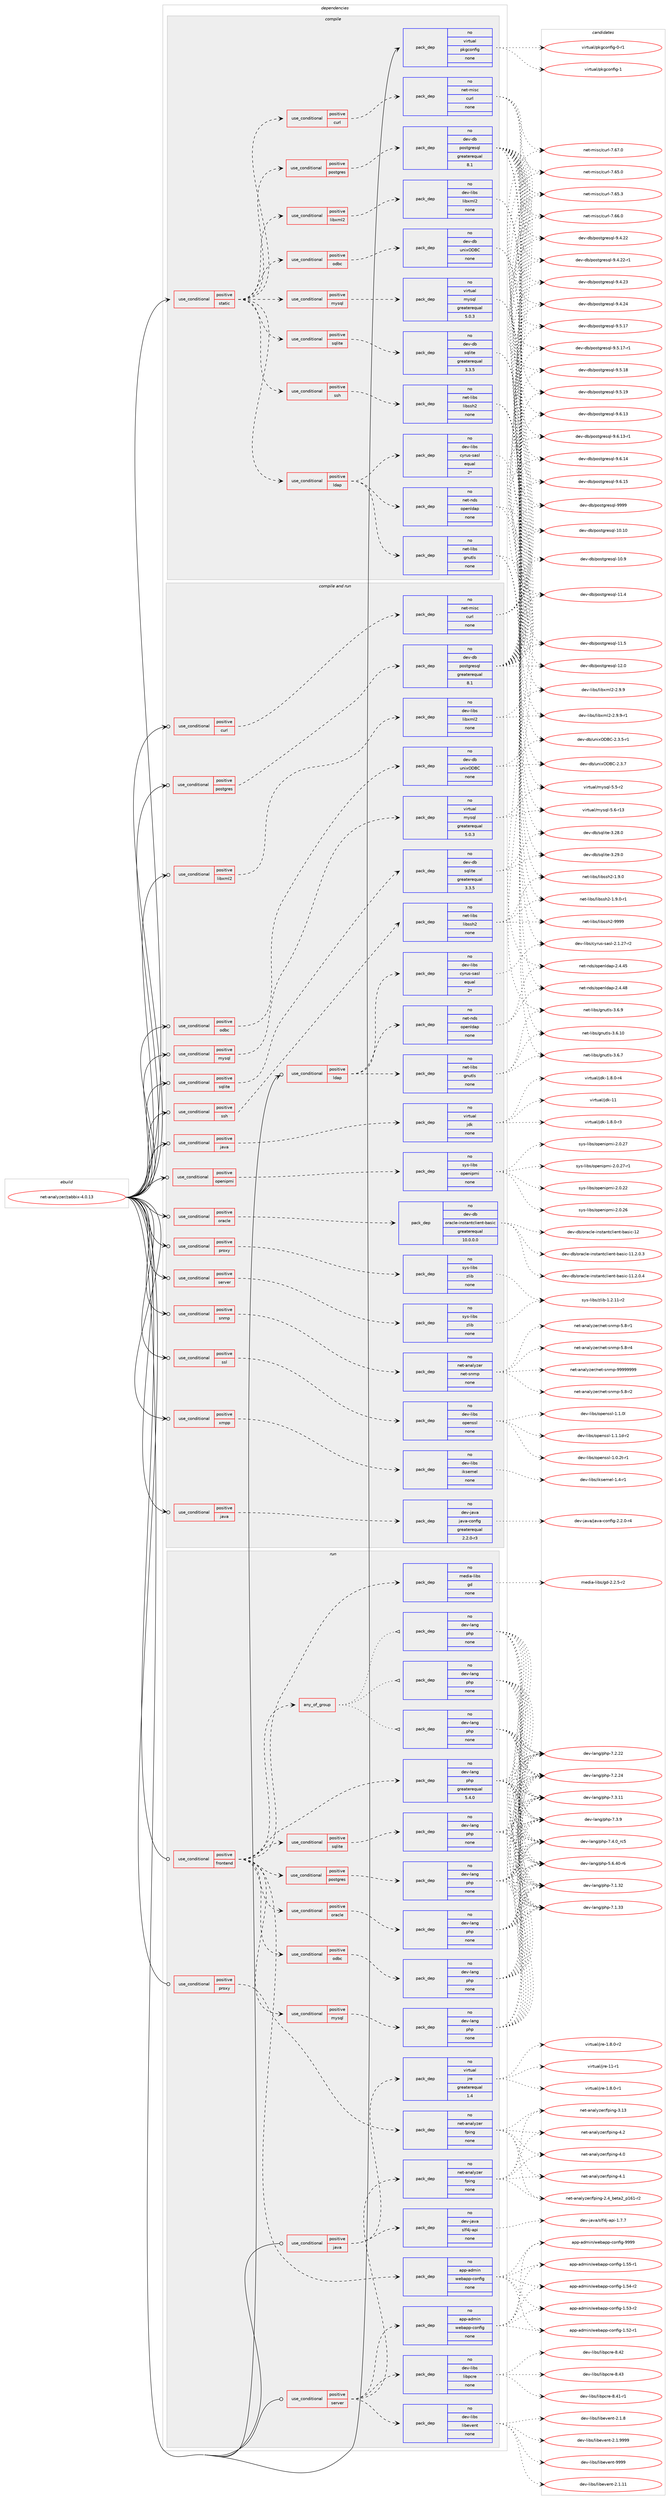 digraph prolog {

# *************
# Graph options
# *************

newrank=true;
concentrate=true;
compound=true;
graph [rankdir=LR,fontname=Helvetica,fontsize=10,ranksep=1.5];#, ranksep=2.5, nodesep=0.2];
edge  [arrowhead=vee];
node  [fontname=Helvetica,fontsize=10];

# **********
# The ebuild
# **********

subgraph cluster_leftcol {
color=gray;
rank=same;
label=<<i>ebuild</i>>;
id [label="net-analyzer/zabbix-4.0.13", color=red, width=4, href="../net-analyzer/zabbix-4.0.13.svg"];
}

# ****************
# The dependencies
# ****************

subgraph cluster_midcol {
color=gray;
label=<<i>dependencies</i>>;
subgraph cluster_compile {
fillcolor="#eeeeee";
style=filled;
label=<<i>compile</i>>;
subgraph cond198881 {
dependency817130 [label=<<TABLE BORDER="0" CELLBORDER="1" CELLSPACING="0" CELLPADDING="4"><TR><TD ROWSPAN="3" CELLPADDING="10">use_conditional</TD></TR><TR><TD>positive</TD></TR><TR><TD>static</TD></TR></TABLE>>, shape=none, color=red];
subgraph cond198882 {
dependency817131 [label=<<TABLE BORDER="0" CELLBORDER="1" CELLSPACING="0" CELLPADDING="4"><TR><TD ROWSPAN="3" CELLPADDING="10">use_conditional</TD></TR><TR><TD>positive</TD></TR><TR><TD>ldap</TD></TR></TABLE>>, shape=none, color=red];
subgraph pack603957 {
dependency817132 [label=<<TABLE BORDER="0" CELLBORDER="1" CELLSPACING="0" CELLPADDING="4" WIDTH="220"><TR><TD ROWSPAN="6" CELLPADDING="30">pack_dep</TD></TR><TR><TD WIDTH="110">no</TD></TR><TR><TD>net-nds</TD></TR><TR><TD>openldap</TD></TR><TR><TD>none</TD></TR><TR><TD></TD></TR></TABLE>>, shape=none, color=blue];
}
dependency817131:e -> dependency817132:w [weight=20,style="dashed",arrowhead="vee"];
subgraph pack603958 {
dependency817133 [label=<<TABLE BORDER="0" CELLBORDER="1" CELLSPACING="0" CELLPADDING="4" WIDTH="220"><TR><TD ROWSPAN="6" CELLPADDING="30">pack_dep</TD></TR><TR><TD WIDTH="110">no</TD></TR><TR><TD>dev-libs</TD></TR><TR><TD>cyrus-sasl</TD></TR><TR><TD>equal</TD></TR><TR><TD>2*</TD></TR></TABLE>>, shape=none, color=blue];
}
dependency817131:e -> dependency817133:w [weight=20,style="dashed",arrowhead="vee"];
subgraph pack603959 {
dependency817134 [label=<<TABLE BORDER="0" CELLBORDER="1" CELLSPACING="0" CELLPADDING="4" WIDTH="220"><TR><TD ROWSPAN="6" CELLPADDING="30">pack_dep</TD></TR><TR><TD WIDTH="110">no</TD></TR><TR><TD>net-libs</TD></TR><TR><TD>gnutls</TD></TR><TR><TD>none</TD></TR><TR><TD></TD></TR></TABLE>>, shape=none, color=blue];
}
dependency817131:e -> dependency817134:w [weight=20,style="dashed",arrowhead="vee"];
}
dependency817130:e -> dependency817131:w [weight=20,style="dashed",arrowhead="vee"];
subgraph cond198883 {
dependency817135 [label=<<TABLE BORDER="0" CELLBORDER="1" CELLSPACING="0" CELLPADDING="4"><TR><TD ROWSPAN="3" CELLPADDING="10">use_conditional</TD></TR><TR><TD>positive</TD></TR><TR><TD>mysql</TD></TR></TABLE>>, shape=none, color=red];
subgraph pack603960 {
dependency817136 [label=<<TABLE BORDER="0" CELLBORDER="1" CELLSPACING="0" CELLPADDING="4" WIDTH="220"><TR><TD ROWSPAN="6" CELLPADDING="30">pack_dep</TD></TR><TR><TD WIDTH="110">no</TD></TR><TR><TD>virtual</TD></TR><TR><TD>mysql</TD></TR><TR><TD>greaterequal</TD></TR><TR><TD>5.0.3</TD></TR></TABLE>>, shape=none, color=blue];
}
dependency817135:e -> dependency817136:w [weight=20,style="dashed",arrowhead="vee"];
}
dependency817130:e -> dependency817135:w [weight=20,style="dashed",arrowhead="vee"];
subgraph cond198884 {
dependency817137 [label=<<TABLE BORDER="0" CELLBORDER="1" CELLSPACING="0" CELLPADDING="4"><TR><TD ROWSPAN="3" CELLPADDING="10">use_conditional</TD></TR><TR><TD>positive</TD></TR><TR><TD>sqlite</TD></TR></TABLE>>, shape=none, color=red];
subgraph pack603961 {
dependency817138 [label=<<TABLE BORDER="0" CELLBORDER="1" CELLSPACING="0" CELLPADDING="4" WIDTH="220"><TR><TD ROWSPAN="6" CELLPADDING="30">pack_dep</TD></TR><TR><TD WIDTH="110">no</TD></TR><TR><TD>dev-db</TD></TR><TR><TD>sqlite</TD></TR><TR><TD>greaterequal</TD></TR><TR><TD>3.3.5</TD></TR></TABLE>>, shape=none, color=blue];
}
dependency817137:e -> dependency817138:w [weight=20,style="dashed",arrowhead="vee"];
}
dependency817130:e -> dependency817137:w [weight=20,style="dashed",arrowhead="vee"];
subgraph cond198885 {
dependency817139 [label=<<TABLE BORDER="0" CELLBORDER="1" CELLSPACING="0" CELLPADDING="4"><TR><TD ROWSPAN="3" CELLPADDING="10">use_conditional</TD></TR><TR><TD>positive</TD></TR><TR><TD>postgres</TD></TR></TABLE>>, shape=none, color=red];
subgraph pack603962 {
dependency817140 [label=<<TABLE BORDER="0" CELLBORDER="1" CELLSPACING="0" CELLPADDING="4" WIDTH="220"><TR><TD ROWSPAN="6" CELLPADDING="30">pack_dep</TD></TR><TR><TD WIDTH="110">no</TD></TR><TR><TD>dev-db</TD></TR><TR><TD>postgresql</TD></TR><TR><TD>greaterequal</TD></TR><TR><TD>8.1</TD></TR></TABLE>>, shape=none, color=blue];
}
dependency817139:e -> dependency817140:w [weight=20,style="dashed",arrowhead="vee"];
}
dependency817130:e -> dependency817139:w [weight=20,style="dashed",arrowhead="vee"];
subgraph cond198886 {
dependency817141 [label=<<TABLE BORDER="0" CELLBORDER="1" CELLSPACING="0" CELLPADDING="4"><TR><TD ROWSPAN="3" CELLPADDING="10">use_conditional</TD></TR><TR><TD>positive</TD></TR><TR><TD>libxml2</TD></TR></TABLE>>, shape=none, color=red];
subgraph pack603963 {
dependency817142 [label=<<TABLE BORDER="0" CELLBORDER="1" CELLSPACING="0" CELLPADDING="4" WIDTH="220"><TR><TD ROWSPAN="6" CELLPADDING="30">pack_dep</TD></TR><TR><TD WIDTH="110">no</TD></TR><TR><TD>dev-libs</TD></TR><TR><TD>libxml2</TD></TR><TR><TD>none</TD></TR><TR><TD></TD></TR></TABLE>>, shape=none, color=blue];
}
dependency817141:e -> dependency817142:w [weight=20,style="dashed",arrowhead="vee"];
}
dependency817130:e -> dependency817141:w [weight=20,style="dashed",arrowhead="vee"];
subgraph cond198887 {
dependency817143 [label=<<TABLE BORDER="0" CELLBORDER="1" CELLSPACING="0" CELLPADDING="4"><TR><TD ROWSPAN="3" CELLPADDING="10">use_conditional</TD></TR><TR><TD>positive</TD></TR><TR><TD>curl</TD></TR></TABLE>>, shape=none, color=red];
subgraph pack603964 {
dependency817144 [label=<<TABLE BORDER="0" CELLBORDER="1" CELLSPACING="0" CELLPADDING="4" WIDTH="220"><TR><TD ROWSPAN="6" CELLPADDING="30">pack_dep</TD></TR><TR><TD WIDTH="110">no</TD></TR><TR><TD>net-misc</TD></TR><TR><TD>curl</TD></TR><TR><TD>none</TD></TR><TR><TD></TD></TR></TABLE>>, shape=none, color=blue];
}
dependency817143:e -> dependency817144:w [weight=20,style="dashed",arrowhead="vee"];
}
dependency817130:e -> dependency817143:w [weight=20,style="dashed",arrowhead="vee"];
subgraph cond198888 {
dependency817145 [label=<<TABLE BORDER="0" CELLBORDER="1" CELLSPACING="0" CELLPADDING="4"><TR><TD ROWSPAN="3" CELLPADDING="10">use_conditional</TD></TR><TR><TD>positive</TD></TR><TR><TD>ssh</TD></TR></TABLE>>, shape=none, color=red];
subgraph pack603965 {
dependency817146 [label=<<TABLE BORDER="0" CELLBORDER="1" CELLSPACING="0" CELLPADDING="4" WIDTH="220"><TR><TD ROWSPAN="6" CELLPADDING="30">pack_dep</TD></TR><TR><TD WIDTH="110">no</TD></TR><TR><TD>net-libs</TD></TR><TR><TD>libssh2</TD></TR><TR><TD>none</TD></TR><TR><TD></TD></TR></TABLE>>, shape=none, color=blue];
}
dependency817145:e -> dependency817146:w [weight=20,style="dashed",arrowhead="vee"];
}
dependency817130:e -> dependency817145:w [weight=20,style="dashed",arrowhead="vee"];
subgraph cond198889 {
dependency817147 [label=<<TABLE BORDER="0" CELLBORDER="1" CELLSPACING="0" CELLPADDING="4"><TR><TD ROWSPAN="3" CELLPADDING="10">use_conditional</TD></TR><TR><TD>positive</TD></TR><TR><TD>odbc</TD></TR></TABLE>>, shape=none, color=red];
subgraph pack603966 {
dependency817148 [label=<<TABLE BORDER="0" CELLBORDER="1" CELLSPACING="0" CELLPADDING="4" WIDTH="220"><TR><TD ROWSPAN="6" CELLPADDING="30">pack_dep</TD></TR><TR><TD WIDTH="110">no</TD></TR><TR><TD>dev-db</TD></TR><TR><TD>unixODBC</TD></TR><TR><TD>none</TD></TR><TR><TD></TD></TR></TABLE>>, shape=none, color=blue];
}
dependency817147:e -> dependency817148:w [weight=20,style="dashed",arrowhead="vee"];
}
dependency817130:e -> dependency817147:w [weight=20,style="dashed",arrowhead="vee"];
}
id:e -> dependency817130:w [weight=20,style="solid",arrowhead="vee"];
subgraph pack603967 {
dependency817149 [label=<<TABLE BORDER="0" CELLBORDER="1" CELLSPACING="0" CELLPADDING="4" WIDTH="220"><TR><TD ROWSPAN="6" CELLPADDING="30">pack_dep</TD></TR><TR><TD WIDTH="110">no</TD></TR><TR><TD>virtual</TD></TR><TR><TD>pkgconfig</TD></TR><TR><TD>none</TD></TR><TR><TD></TD></TR></TABLE>>, shape=none, color=blue];
}
id:e -> dependency817149:w [weight=20,style="solid",arrowhead="vee"];
}
subgraph cluster_compileandrun {
fillcolor="#eeeeee";
style=filled;
label=<<i>compile and run</i>>;
subgraph cond198890 {
dependency817150 [label=<<TABLE BORDER="0" CELLBORDER="1" CELLSPACING="0" CELLPADDING="4"><TR><TD ROWSPAN="3" CELLPADDING="10">use_conditional</TD></TR><TR><TD>positive</TD></TR><TR><TD>curl</TD></TR></TABLE>>, shape=none, color=red];
subgraph pack603968 {
dependency817151 [label=<<TABLE BORDER="0" CELLBORDER="1" CELLSPACING="0" CELLPADDING="4" WIDTH="220"><TR><TD ROWSPAN="6" CELLPADDING="30">pack_dep</TD></TR><TR><TD WIDTH="110">no</TD></TR><TR><TD>net-misc</TD></TR><TR><TD>curl</TD></TR><TR><TD>none</TD></TR><TR><TD></TD></TR></TABLE>>, shape=none, color=blue];
}
dependency817150:e -> dependency817151:w [weight=20,style="dashed",arrowhead="vee"];
}
id:e -> dependency817150:w [weight=20,style="solid",arrowhead="odotvee"];
subgraph cond198891 {
dependency817152 [label=<<TABLE BORDER="0" CELLBORDER="1" CELLSPACING="0" CELLPADDING="4"><TR><TD ROWSPAN="3" CELLPADDING="10">use_conditional</TD></TR><TR><TD>positive</TD></TR><TR><TD>java</TD></TR></TABLE>>, shape=none, color=red];
subgraph pack603969 {
dependency817153 [label=<<TABLE BORDER="0" CELLBORDER="1" CELLSPACING="0" CELLPADDING="4" WIDTH="220"><TR><TD ROWSPAN="6" CELLPADDING="30">pack_dep</TD></TR><TR><TD WIDTH="110">no</TD></TR><TR><TD>dev-java</TD></TR><TR><TD>java-config</TD></TR><TR><TD>greaterequal</TD></TR><TR><TD>2.2.0-r3</TD></TR></TABLE>>, shape=none, color=blue];
}
dependency817152:e -> dependency817153:w [weight=20,style="dashed",arrowhead="vee"];
}
id:e -> dependency817152:w [weight=20,style="solid",arrowhead="odotvee"];
subgraph cond198892 {
dependency817154 [label=<<TABLE BORDER="0" CELLBORDER="1" CELLSPACING="0" CELLPADDING="4"><TR><TD ROWSPAN="3" CELLPADDING="10">use_conditional</TD></TR><TR><TD>positive</TD></TR><TR><TD>java</TD></TR></TABLE>>, shape=none, color=red];
subgraph pack603970 {
dependency817155 [label=<<TABLE BORDER="0" CELLBORDER="1" CELLSPACING="0" CELLPADDING="4" WIDTH="220"><TR><TD ROWSPAN="6" CELLPADDING="30">pack_dep</TD></TR><TR><TD WIDTH="110">no</TD></TR><TR><TD>virtual</TD></TR><TR><TD>jdk</TD></TR><TR><TD>none</TD></TR><TR><TD></TD></TR></TABLE>>, shape=none, color=blue];
}
dependency817154:e -> dependency817155:w [weight=20,style="dashed",arrowhead="vee"];
}
id:e -> dependency817154:w [weight=20,style="solid",arrowhead="odotvee"];
subgraph cond198893 {
dependency817156 [label=<<TABLE BORDER="0" CELLBORDER="1" CELLSPACING="0" CELLPADDING="4"><TR><TD ROWSPAN="3" CELLPADDING="10">use_conditional</TD></TR><TR><TD>positive</TD></TR><TR><TD>ldap</TD></TR></TABLE>>, shape=none, color=red];
subgraph pack603971 {
dependency817157 [label=<<TABLE BORDER="0" CELLBORDER="1" CELLSPACING="0" CELLPADDING="4" WIDTH="220"><TR><TD ROWSPAN="6" CELLPADDING="30">pack_dep</TD></TR><TR><TD WIDTH="110">no</TD></TR><TR><TD>net-nds</TD></TR><TR><TD>openldap</TD></TR><TR><TD>none</TD></TR><TR><TD></TD></TR></TABLE>>, shape=none, color=blue];
}
dependency817156:e -> dependency817157:w [weight=20,style="dashed",arrowhead="vee"];
subgraph pack603972 {
dependency817158 [label=<<TABLE BORDER="0" CELLBORDER="1" CELLSPACING="0" CELLPADDING="4" WIDTH="220"><TR><TD ROWSPAN="6" CELLPADDING="30">pack_dep</TD></TR><TR><TD WIDTH="110">no</TD></TR><TR><TD>dev-libs</TD></TR><TR><TD>cyrus-sasl</TD></TR><TR><TD>equal</TD></TR><TR><TD>2*</TD></TR></TABLE>>, shape=none, color=blue];
}
dependency817156:e -> dependency817158:w [weight=20,style="dashed",arrowhead="vee"];
subgraph pack603973 {
dependency817159 [label=<<TABLE BORDER="0" CELLBORDER="1" CELLSPACING="0" CELLPADDING="4" WIDTH="220"><TR><TD ROWSPAN="6" CELLPADDING="30">pack_dep</TD></TR><TR><TD WIDTH="110">no</TD></TR><TR><TD>net-libs</TD></TR><TR><TD>gnutls</TD></TR><TR><TD>none</TD></TR><TR><TD></TD></TR></TABLE>>, shape=none, color=blue];
}
dependency817156:e -> dependency817159:w [weight=20,style="dashed",arrowhead="vee"];
}
id:e -> dependency817156:w [weight=20,style="solid",arrowhead="odotvee"];
subgraph cond198894 {
dependency817160 [label=<<TABLE BORDER="0" CELLBORDER="1" CELLSPACING="0" CELLPADDING="4"><TR><TD ROWSPAN="3" CELLPADDING="10">use_conditional</TD></TR><TR><TD>positive</TD></TR><TR><TD>libxml2</TD></TR></TABLE>>, shape=none, color=red];
subgraph pack603974 {
dependency817161 [label=<<TABLE BORDER="0" CELLBORDER="1" CELLSPACING="0" CELLPADDING="4" WIDTH="220"><TR><TD ROWSPAN="6" CELLPADDING="30">pack_dep</TD></TR><TR><TD WIDTH="110">no</TD></TR><TR><TD>dev-libs</TD></TR><TR><TD>libxml2</TD></TR><TR><TD>none</TD></TR><TR><TD></TD></TR></TABLE>>, shape=none, color=blue];
}
dependency817160:e -> dependency817161:w [weight=20,style="dashed",arrowhead="vee"];
}
id:e -> dependency817160:w [weight=20,style="solid",arrowhead="odotvee"];
subgraph cond198895 {
dependency817162 [label=<<TABLE BORDER="0" CELLBORDER="1" CELLSPACING="0" CELLPADDING="4"><TR><TD ROWSPAN="3" CELLPADDING="10">use_conditional</TD></TR><TR><TD>positive</TD></TR><TR><TD>mysql</TD></TR></TABLE>>, shape=none, color=red];
subgraph pack603975 {
dependency817163 [label=<<TABLE BORDER="0" CELLBORDER="1" CELLSPACING="0" CELLPADDING="4" WIDTH="220"><TR><TD ROWSPAN="6" CELLPADDING="30">pack_dep</TD></TR><TR><TD WIDTH="110">no</TD></TR><TR><TD>virtual</TD></TR><TR><TD>mysql</TD></TR><TR><TD>greaterequal</TD></TR><TR><TD>5.0.3</TD></TR></TABLE>>, shape=none, color=blue];
}
dependency817162:e -> dependency817163:w [weight=20,style="dashed",arrowhead="vee"];
}
id:e -> dependency817162:w [weight=20,style="solid",arrowhead="odotvee"];
subgraph cond198896 {
dependency817164 [label=<<TABLE BORDER="0" CELLBORDER="1" CELLSPACING="0" CELLPADDING="4"><TR><TD ROWSPAN="3" CELLPADDING="10">use_conditional</TD></TR><TR><TD>positive</TD></TR><TR><TD>odbc</TD></TR></TABLE>>, shape=none, color=red];
subgraph pack603976 {
dependency817165 [label=<<TABLE BORDER="0" CELLBORDER="1" CELLSPACING="0" CELLPADDING="4" WIDTH="220"><TR><TD ROWSPAN="6" CELLPADDING="30">pack_dep</TD></TR><TR><TD WIDTH="110">no</TD></TR><TR><TD>dev-db</TD></TR><TR><TD>unixODBC</TD></TR><TR><TD>none</TD></TR><TR><TD></TD></TR></TABLE>>, shape=none, color=blue];
}
dependency817164:e -> dependency817165:w [weight=20,style="dashed",arrowhead="vee"];
}
id:e -> dependency817164:w [weight=20,style="solid",arrowhead="odotvee"];
subgraph cond198897 {
dependency817166 [label=<<TABLE BORDER="0" CELLBORDER="1" CELLSPACING="0" CELLPADDING="4"><TR><TD ROWSPAN="3" CELLPADDING="10">use_conditional</TD></TR><TR><TD>positive</TD></TR><TR><TD>openipmi</TD></TR></TABLE>>, shape=none, color=red];
subgraph pack603977 {
dependency817167 [label=<<TABLE BORDER="0" CELLBORDER="1" CELLSPACING="0" CELLPADDING="4" WIDTH="220"><TR><TD ROWSPAN="6" CELLPADDING="30">pack_dep</TD></TR><TR><TD WIDTH="110">no</TD></TR><TR><TD>sys-libs</TD></TR><TR><TD>openipmi</TD></TR><TR><TD>none</TD></TR><TR><TD></TD></TR></TABLE>>, shape=none, color=blue];
}
dependency817166:e -> dependency817167:w [weight=20,style="dashed",arrowhead="vee"];
}
id:e -> dependency817166:w [weight=20,style="solid",arrowhead="odotvee"];
subgraph cond198898 {
dependency817168 [label=<<TABLE BORDER="0" CELLBORDER="1" CELLSPACING="0" CELLPADDING="4"><TR><TD ROWSPAN="3" CELLPADDING="10">use_conditional</TD></TR><TR><TD>positive</TD></TR><TR><TD>oracle</TD></TR></TABLE>>, shape=none, color=red];
subgraph pack603978 {
dependency817169 [label=<<TABLE BORDER="0" CELLBORDER="1" CELLSPACING="0" CELLPADDING="4" WIDTH="220"><TR><TD ROWSPAN="6" CELLPADDING="30">pack_dep</TD></TR><TR><TD WIDTH="110">no</TD></TR><TR><TD>dev-db</TD></TR><TR><TD>oracle-instantclient-basic</TD></TR><TR><TD>greaterequal</TD></TR><TR><TD>10.0.0.0</TD></TR></TABLE>>, shape=none, color=blue];
}
dependency817168:e -> dependency817169:w [weight=20,style="dashed",arrowhead="vee"];
}
id:e -> dependency817168:w [weight=20,style="solid",arrowhead="odotvee"];
subgraph cond198899 {
dependency817170 [label=<<TABLE BORDER="0" CELLBORDER="1" CELLSPACING="0" CELLPADDING="4"><TR><TD ROWSPAN="3" CELLPADDING="10">use_conditional</TD></TR><TR><TD>positive</TD></TR><TR><TD>postgres</TD></TR></TABLE>>, shape=none, color=red];
subgraph pack603979 {
dependency817171 [label=<<TABLE BORDER="0" CELLBORDER="1" CELLSPACING="0" CELLPADDING="4" WIDTH="220"><TR><TD ROWSPAN="6" CELLPADDING="30">pack_dep</TD></TR><TR><TD WIDTH="110">no</TD></TR><TR><TD>dev-db</TD></TR><TR><TD>postgresql</TD></TR><TR><TD>greaterequal</TD></TR><TR><TD>8.1</TD></TR></TABLE>>, shape=none, color=blue];
}
dependency817170:e -> dependency817171:w [weight=20,style="dashed",arrowhead="vee"];
}
id:e -> dependency817170:w [weight=20,style="solid",arrowhead="odotvee"];
subgraph cond198900 {
dependency817172 [label=<<TABLE BORDER="0" CELLBORDER="1" CELLSPACING="0" CELLPADDING="4"><TR><TD ROWSPAN="3" CELLPADDING="10">use_conditional</TD></TR><TR><TD>positive</TD></TR><TR><TD>proxy</TD></TR></TABLE>>, shape=none, color=red];
subgraph pack603980 {
dependency817173 [label=<<TABLE BORDER="0" CELLBORDER="1" CELLSPACING="0" CELLPADDING="4" WIDTH="220"><TR><TD ROWSPAN="6" CELLPADDING="30">pack_dep</TD></TR><TR><TD WIDTH="110">no</TD></TR><TR><TD>sys-libs</TD></TR><TR><TD>zlib</TD></TR><TR><TD>none</TD></TR><TR><TD></TD></TR></TABLE>>, shape=none, color=blue];
}
dependency817172:e -> dependency817173:w [weight=20,style="dashed",arrowhead="vee"];
}
id:e -> dependency817172:w [weight=20,style="solid",arrowhead="odotvee"];
subgraph cond198901 {
dependency817174 [label=<<TABLE BORDER="0" CELLBORDER="1" CELLSPACING="0" CELLPADDING="4"><TR><TD ROWSPAN="3" CELLPADDING="10">use_conditional</TD></TR><TR><TD>positive</TD></TR><TR><TD>server</TD></TR></TABLE>>, shape=none, color=red];
subgraph pack603981 {
dependency817175 [label=<<TABLE BORDER="0" CELLBORDER="1" CELLSPACING="0" CELLPADDING="4" WIDTH="220"><TR><TD ROWSPAN="6" CELLPADDING="30">pack_dep</TD></TR><TR><TD WIDTH="110">no</TD></TR><TR><TD>sys-libs</TD></TR><TR><TD>zlib</TD></TR><TR><TD>none</TD></TR><TR><TD></TD></TR></TABLE>>, shape=none, color=blue];
}
dependency817174:e -> dependency817175:w [weight=20,style="dashed",arrowhead="vee"];
}
id:e -> dependency817174:w [weight=20,style="solid",arrowhead="odotvee"];
subgraph cond198902 {
dependency817176 [label=<<TABLE BORDER="0" CELLBORDER="1" CELLSPACING="0" CELLPADDING="4"><TR><TD ROWSPAN="3" CELLPADDING="10">use_conditional</TD></TR><TR><TD>positive</TD></TR><TR><TD>snmp</TD></TR></TABLE>>, shape=none, color=red];
subgraph pack603982 {
dependency817177 [label=<<TABLE BORDER="0" CELLBORDER="1" CELLSPACING="0" CELLPADDING="4" WIDTH="220"><TR><TD ROWSPAN="6" CELLPADDING="30">pack_dep</TD></TR><TR><TD WIDTH="110">no</TD></TR><TR><TD>net-analyzer</TD></TR><TR><TD>net-snmp</TD></TR><TR><TD>none</TD></TR><TR><TD></TD></TR></TABLE>>, shape=none, color=blue];
}
dependency817176:e -> dependency817177:w [weight=20,style="dashed",arrowhead="vee"];
}
id:e -> dependency817176:w [weight=20,style="solid",arrowhead="odotvee"];
subgraph cond198903 {
dependency817178 [label=<<TABLE BORDER="0" CELLBORDER="1" CELLSPACING="0" CELLPADDING="4"><TR><TD ROWSPAN="3" CELLPADDING="10">use_conditional</TD></TR><TR><TD>positive</TD></TR><TR><TD>sqlite</TD></TR></TABLE>>, shape=none, color=red];
subgraph pack603983 {
dependency817179 [label=<<TABLE BORDER="0" CELLBORDER="1" CELLSPACING="0" CELLPADDING="4" WIDTH="220"><TR><TD ROWSPAN="6" CELLPADDING="30">pack_dep</TD></TR><TR><TD WIDTH="110">no</TD></TR><TR><TD>dev-db</TD></TR><TR><TD>sqlite</TD></TR><TR><TD>greaterequal</TD></TR><TR><TD>3.3.5</TD></TR></TABLE>>, shape=none, color=blue];
}
dependency817178:e -> dependency817179:w [weight=20,style="dashed",arrowhead="vee"];
}
id:e -> dependency817178:w [weight=20,style="solid",arrowhead="odotvee"];
subgraph cond198904 {
dependency817180 [label=<<TABLE BORDER="0" CELLBORDER="1" CELLSPACING="0" CELLPADDING="4"><TR><TD ROWSPAN="3" CELLPADDING="10">use_conditional</TD></TR><TR><TD>positive</TD></TR><TR><TD>ssh</TD></TR></TABLE>>, shape=none, color=red];
subgraph pack603984 {
dependency817181 [label=<<TABLE BORDER="0" CELLBORDER="1" CELLSPACING="0" CELLPADDING="4" WIDTH="220"><TR><TD ROWSPAN="6" CELLPADDING="30">pack_dep</TD></TR><TR><TD WIDTH="110">no</TD></TR><TR><TD>net-libs</TD></TR><TR><TD>libssh2</TD></TR><TR><TD>none</TD></TR><TR><TD></TD></TR></TABLE>>, shape=none, color=blue];
}
dependency817180:e -> dependency817181:w [weight=20,style="dashed",arrowhead="vee"];
}
id:e -> dependency817180:w [weight=20,style="solid",arrowhead="odotvee"];
subgraph cond198905 {
dependency817182 [label=<<TABLE BORDER="0" CELLBORDER="1" CELLSPACING="0" CELLPADDING="4"><TR><TD ROWSPAN="3" CELLPADDING="10">use_conditional</TD></TR><TR><TD>positive</TD></TR><TR><TD>ssl</TD></TR></TABLE>>, shape=none, color=red];
subgraph pack603985 {
dependency817183 [label=<<TABLE BORDER="0" CELLBORDER="1" CELLSPACING="0" CELLPADDING="4" WIDTH="220"><TR><TD ROWSPAN="6" CELLPADDING="30">pack_dep</TD></TR><TR><TD WIDTH="110">no</TD></TR><TR><TD>dev-libs</TD></TR><TR><TD>openssl</TD></TR><TR><TD>none</TD></TR><TR><TD></TD></TR></TABLE>>, shape=none, color=blue];
}
dependency817182:e -> dependency817183:w [weight=20,style="dashed",arrowhead="vee"];
}
id:e -> dependency817182:w [weight=20,style="solid",arrowhead="odotvee"];
subgraph cond198906 {
dependency817184 [label=<<TABLE BORDER="0" CELLBORDER="1" CELLSPACING="0" CELLPADDING="4"><TR><TD ROWSPAN="3" CELLPADDING="10">use_conditional</TD></TR><TR><TD>positive</TD></TR><TR><TD>xmpp</TD></TR></TABLE>>, shape=none, color=red];
subgraph pack603986 {
dependency817185 [label=<<TABLE BORDER="0" CELLBORDER="1" CELLSPACING="0" CELLPADDING="4" WIDTH="220"><TR><TD ROWSPAN="6" CELLPADDING="30">pack_dep</TD></TR><TR><TD WIDTH="110">no</TD></TR><TR><TD>dev-libs</TD></TR><TR><TD>iksemel</TD></TR><TR><TD>none</TD></TR><TR><TD></TD></TR></TABLE>>, shape=none, color=blue];
}
dependency817184:e -> dependency817185:w [weight=20,style="dashed",arrowhead="vee"];
}
id:e -> dependency817184:w [weight=20,style="solid",arrowhead="odotvee"];
}
subgraph cluster_run {
fillcolor="#eeeeee";
style=filled;
label=<<i>run</i>>;
subgraph cond198907 {
dependency817186 [label=<<TABLE BORDER="0" CELLBORDER="1" CELLSPACING="0" CELLPADDING="4"><TR><TD ROWSPAN="3" CELLPADDING="10">use_conditional</TD></TR><TR><TD>positive</TD></TR><TR><TD>frontend</TD></TR></TABLE>>, shape=none, color=red];
subgraph pack603987 {
dependency817187 [label=<<TABLE BORDER="0" CELLBORDER="1" CELLSPACING="0" CELLPADDING="4" WIDTH="220"><TR><TD ROWSPAN="6" CELLPADDING="30">pack_dep</TD></TR><TR><TD WIDTH="110">no</TD></TR><TR><TD>dev-lang</TD></TR><TR><TD>php</TD></TR><TR><TD>greaterequal</TD></TR><TR><TD>5.4.0</TD></TR></TABLE>>, shape=none, color=blue];
}
dependency817186:e -> dependency817187:w [weight=20,style="dashed",arrowhead="vee"];
subgraph any13842 {
dependency817188 [label=<<TABLE BORDER="0" CELLBORDER="1" CELLSPACING="0" CELLPADDING="4"><TR><TD CELLPADDING="10">any_of_group</TD></TR></TABLE>>, shape=none, color=red];subgraph pack603988 {
dependency817189 [label=<<TABLE BORDER="0" CELLBORDER="1" CELLSPACING="0" CELLPADDING="4" WIDTH="220"><TR><TD ROWSPAN="6" CELLPADDING="30">pack_dep</TD></TR><TR><TD WIDTH="110">no</TD></TR><TR><TD>dev-lang</TD></TR><TR><TD>php</TD></TR><TR><TD>none</TD></TR><TR><TD></TD></TR></TABLE>>, shape=none, color=blue];
}
dependency817188:e -> dependency817189:w [weight=20,style="dotted",arrowhead="oinv"];
subgraph pack603989 {
dependency817190 [label=<<TABLE BORDER="0" CELLBORDER="1" CELLSPACING="0" CELLPADDING="4" WIDTH="220"><TR><TD ROWSPAN="6" CELLPADDING="30">pack_dep</TD></TR><TR><TD WIDTH="110">no</TD></TR><TR><TD>dev-lang</TD></TR><TR><TD>php</TD></TR><TR><TD>none</TD></TR><TR><TD></TD></TR></TABLE>>, shape=none, color=blue];
}
dependency817188:e -> dependency817190:w [weight=20,style="dotted",arrowhead="oinv"];
subgraph pack603990 {
dependency817191 [label=<<TABLE BORDER="0" CELLBORDER="1" CELLSPACING="0" CELLPADDING="4" WIDTH="220"><TR><TD ROWSPAN="6" CELLPADDING="30">pack_dep</TD></TR><TR><TD WIDTH="110">no</TD></TR><TR><TD>dev-lang</TD></TR><TR><TD>php</TD></TR><TR><TD>none</TD></TR><TR><TD></TD></TR></TABLE>>, shape=none, color=blue];
}
dependency817188:e -> dependency817191:w [weight=20,style="dotted",arrowhead="oinv"];
}
dependency817186:e -> dependency817188:w [weight=20,style="dashed",arrowhead="vee"];
subgraph cond198908 {
dependency817192 [label=<<TABLE BORDER="0" CELLBORDER="1" CELLSPACING="0" CELLPADDING="4"><TR><TD ROWSPAN="3" CELLPADDING="10">use_conditional</TD></TR><TR><TD>positive</TD></TR><TR><TD>mysql</TD></TR></TABLE>>, shape=none, color=red];
subgraph pack603991 {
dependency817193 [label=<<TABLE BORDER="0" CELLBORDER="1" CELLSPACING="0" CELLPADDING="4" WIDTH="220"><TR><TD ROWSPAN="6" CELLPADDING="30">pack_dep</TD></TR><TR><TD WIDTH="110">no</TD></TR><TR><TD>dev-lang</TD></TR><TR><TD>php</TD></TR><TR><TD>none</TD></TR><TR><TD></TD></TR></TABLE>>, shape=none, color=blue];
}
dependency817192:e -> dependency817193:w [weight=20,style="dashed",arrowhead="vee"];
}
dependency817186:e -> dependency817192:w [weight=20,style="dashed",arrowhead="vee"];
subgraph cond198909 {
dependency817194 [label=<<TABLE BORDER="0" CELLBORDER="1" CELLSPACING="0" CELLPADDING="4"><TR><TD ROWSPAN="3" CELLPADDING="10">use_conditional</TD></TR><TR><TD>positive</TD></TR><TR><TD>odbc</TD></TR></TABLE>>, shape=none, color=red];
subgraph pack603992 {
dependency817195 [label=<<TABLE BORDER="0" CELLBORDER="1" CELLSPACING="0" CELLPADDING="4" WIDTH="220"><TR><TD ROWSPAN="6" CELLPADDING="30">pack_dep</TD></TR><TR><TD WIDTH="110">no</TD></TR><TR><TD>dev-lang</TD></TR><TR><TD>php</TD></TR><TR><TD>none</TD></TR><TR><TD></TD></TR></TABLE>>, shape=none, color=blue];
}
dependency817194:e -> dependency817195:w [weight=20,style="dashed",arrowhead="vee"];
}
dependency817186:e -> dependency817194:w [weight=20,style="dashed",arrowhead="vee"];
subgraph cond198910 {
dependency817196 [label=<<TABLE BORDER="0" CELLBORDER="1" CELLSPACING="0" CELLPADDING="4"><TR><TD ROWSPAN="3" CELLPADDING="10">use_conditional</TD></TR><TR><TD>positive</TD></TR><TR><TD>oracle</TD></TR></TABLE>>, shape=none, color=red];
subgraph pack603993 {
dependency817197 [label=<<TABLE BORDER="0" CELLBORDER="1" CELLSPACING="0" CELLPADDING="4" WIDTH="220"><TR><TD ROWSPAN="6" CELLPADDING="30">pack_dep</TD></TR><TR><TD WIDTH="110">no</TD></TR><TR><TD>dev-lang</TD></TR><TR><TD>php</TD></TR><TR><TD>none</TD></TR><TR><TD></TD></TR></TABLE>>, shape=none, color=blue];
}
dependency817196:e -> dependency817197:w [weight=20,style="dashed",arrowhead="vee"];
}
dependency817186:e -> dependency817196:w [weight=20,style="dashed",arrowhead="vee"];
subgraph cond198911 {
dependency817198 [label=<<TABLE BORDER="0" CELLBORDER="1" CELLSPACING="0" CELLPADDING="4"><TR><TD ROWSPAN="3" CELLPADDING="10">use_conditional</TD></TR><TR><TD>positive</TD></TR><TR><TD>postgres</TD></TR></TABLE>>, shape=none, color=red];
subgraph pack603994 {
dependency817199 [label=<<TABLE BORDER="0" CELLBORDER="1" CELLSPACING="0" CELLPADDING="4" WIDTH="220"><TR><TD ROWSPAN="6" CELLPADDING="30">pack_dep</TD></TR><TR><TD WIDTH="110">no</TD></TR><TR><TD>dev-lang</TD></TR><TR><TD>php</TD></TR><TR><TD>none</TD></TR><TR><TD></TD></TR></TABLE>>, shape=none, color=blue];
}
dependency817198:e -> dependency817199:w [weight=20,style="dashed",arrowhead="vee"];
}
dependency817186:e -> dependency817198:w [weight=20,style="dashed",arrowhead="vee"];
subgraph cond198912 {
dependency817200 [label=<<TABLE BORDER="0" CELLBORDER="1" CELLSPACING="0" CELLPADDING="4"><TR><TD ROWSPAN="3" CELLPADDING="10">use_conditional</TD></TR><TR><TD>positive</TD></TR><TR><TD>sqlite</TD></TR></TABLE>>, shape=none, color=red];
subgraph pack603995 {
dependency817201 [label=<<TABLE BORDER="0" CELLBORDER="1" CELLSPACING="0" CELLPADDING="4" WIDTH="220"><TR><TD ROWSPAN="6" CELLPADDING="30">pack_dep</TD></TR><TR><TD WIDTH="110">no</TD></TR><TR><TD>dev-lang</TD></TR><TR><TD>php</TD></TR><TR><TD>none</TD></TR><TR><TD></TD></TR></TABLE>>, shape=none, color=blue];
}
dependency817200:e -> dependency817201:w [weight=20,style="dashed",arrowhead="vee"];
}
dependency817186:e -> dependency817200:w [weight=20,style="dashed",arrowhead="vee"];
subgraph pack603996 {
dependency817202 [label=<<TABLE BORDER="0" CELLBORDER="1" CELLSPACING="0" CELLPADDING="4" WIDTH="220"><TR><TD ROWSPAN="6" CELLPADDING="30">pack_dep</TD></TR><TR><TD WIDTH="110">no</TD></TR><TR><TD>media-libs</TD></TR><TR><TD>gd</TD></TR><TR><TD>none</TD></TR><TR><TD></TD></TR></TABLE>>, shape=none, color=blue];
}
dependency817186:e -> dependency817202:w [weight=20,style="dashed",arrowhead="vee"];
subgraph pack603997 {
dependency817203 [label=<<TABLE BORDER="0" CELLBORDER="1" CELLSPACING="0" CELLPADDING="4" WIDTH="220"><TR><TD ROWSPAN="6" CELLPADDING="30">pack_dep</TD></TR><TR><TD WIDTH="110">no</TD></TR><TR><TD>app-admin</TD></TR><TR><TD>webapp-config</TD></TR><TR><TD>none</TD></TR><TR><TD></TD></TR></TABLE>>, shape=none, color=blue];
}
dependency817186:e -> dependency817203:w [weight=20,style="dashed",arrowhead="vee"];
}
id:e -> dependency817186:w [weight=20,style="solid",arrowhead="odot"];
subgraph cond198913 {
dependency817204 [label=<<TABLE BORDER="0" CELLBORDER="1" CELLSPACING="0" CELLPADDING="4"><TR><TD ROWSPAN="3" CELLPADDING="10">use_conditional</TD></TR><TR><TD>positive</TD></TR><TR><TD>java</TD></TR></TABLE>>, shape=none, color=red];
subgraph pack603998 {
dependency817205 [label=<<TABLE BORDER="0" CELLBORDER="1" CELLSPACING="0" CELLPADDING="4" WIDTH="220"><TR><TD ROWSPAN="6" CELLPADDING="30">pack_dep</TD></TR><TR><TD WIDTH="110">no</TD></TR><TR><TD>virtual</TD></TR><TR><TD>jre</TD></TR><TR><TD>greaterequal</TD></TR><TR><TD>1.4</TD></TR></TABLE>>, shape=none, color=blue];
}
dependency817204:e -> dependency817205:w [weight=20,style="dashed",arrowhead="vee"];
subgraph pack603999 {
dependency817206 [label=<<TABLE BORDER="0" CELLBORDER="1" CELLSPACING="0" CELLPADDING="4" WIDTH="220"><TR><TD ROWSPAN="6" CELLPADDING="30">pack_dep</TD></TR><TR><TD WIDTH="110">no</TD></TR><TR><TD>dev-java</TD></TR><TR><TD>slf4j-api</TD></TR><TR><TD>none</TD></TR><TR><TD></TD></TR></TABLE>>, shape=none, color=blue];
}
dependency817204:e -> dependency817206:w [weight=20,style="dashed",arrowhead="vee"];
}
id:e -> dependency817204:w [weight=20,style="solid",arrowhead="odot"];
subgraph cond198914 {
dependency817207 [label=<<TABLE BORDER="0" CELLBORDER="1" CELLSPACING="0" CELLPADDING="4"><TR><TD ROWSPAN="3" CELLPADDING="10">use_conditional</TD></TR><TR><TD>positive</TD></TR><TR><TD>proxy</TD></TR></TABLE>>, shape=none, color=red];
subgraph pack604000 {
dependency817208 [label=<<TABLE BORDER="0" CELLBORDER="1" CELLSPACING="0" CELLPADDING="4" WIDTH="220"><TR><TD ROWSPAN="6" CELLPADDING="30">pack_dep</TD></TR><TR><TD WIDTH="110">no</TD></TR><TR><TD>net-analyzer</TD></TR><TR><TD>fping</TD></TR><TR><TD>none</TD></TR><TR><TD></TD></TR></TABLE>>, shape=none, color=blue];
}
dependency817207:e -> dependency817208:w [weight=20,style="dashed",arrowhead="vee"];
}
id:e -> dependency817207:w [weight=20,style="solid",arrowhead="odot"];
subgraph cond198915 {
dependency817209 [label=<<TABLE BORDER="0" CELLBORDER="1" CELLSPACING="0" CELLPADDING="4"><TR><TD ROWSPAN="3" CELLPADDING="10">use_conditional</TD></TR><TR><TD>positive</TD></TR><TR><TD>server</TD></TR></TABLE>>, shape=none, color=red];
subgraph pack604001 {
dependency817210 [label=<<TABLE BORDER="0" CELLBORDER="1" CELLSPACING="0" CELLPADDING="4" WIDTH="220"><TR><TD ROWSPAN="6" CELLPADDING="30">pack_dep</TD></TR><TR><TD WIDTH="110">no</TD></TR><TR><TD>net-analyzer</TD></TR><TR><TD>fping</TD></TR><TR><TD>none</TD></TR><TR><TD></TD></TR></TABLE>>, shape=none, color=blue];
}
dependency817209:e -> dependency817210:w [weight=20,style="dashed",arrowhead="vee"];
subgraph pack604002 {
dependency817211 [label=<<TABLE BORDER="0" CELLBORDER="1" CELLSPACING="0" CELLPADDING="4" WIDTH="220"><TR><TD ROWSPAN="6" CELLPADDING="30">pack_dep</TD></TR><TR><TD WIDTH="110">no</TD></TR><TR><TD>app-admin</TD></TR><TR><TD>webapp-config</TD></TR><TR><TD>none</TD></TR><TR><TD></TD></TR></TABLE>>, shape=none, color=blue];
}
dependency817209:e -> dependency817211:w [weight=20,style="dashed",arrowhead="vee"];
subgraph pack604003 {
dependency817212 [label=<<TABLE BORDER="0" CELLBORDER="1" CELLSPACING="0" CELLPADDING="4" WIDTH="220"><TR><TD ROWSPAN="6" CELLPADDING="30">pack_dep</TD></TR><TR><TD WIDTH="110">no</TD></TR><TR><TD>dev-libs</TD></TR><TR><TD>libpcre</TD></TR><TR><TD>none</TD></TR><TR><TD></TD></TR></TABLE>>, shape=none, color=blue];
}
dependency817209:e -> dependency817212:w [weight=20,style="dashed",arrowhead="vee"];
subgraph pack604004 {
dependency817213 [label=<<TABLE BORDER="0" CELLBORDER="1" CELLSPACING="0" CELLPADDING="4" WIDTH="220"><TR><TD ROWSPAN="6" CELLPADDING="30">pack_dep</TD></TR><TR><TD WIDTH="110">no</TD></TR><TR><TD>dev-libs</TD></TR><TR><TD>libevent</TD></TR><TR><TD>none</TD></TR><TR><TD></TD></TR></TABLE>>, shape=none, color=blue];
}
dependency817209:e -> dependency817213:w [weight=20,style="dashed",arrowhead="vee"];
}
id:e -> dependency817209:w [weight=20,style="solid",arrowhead="odot"];
}
}

# **************
# The candidates
# **************

subgraph cluster_choices {
rank=same;
color=gray;
label=<<i>candidates</i>>;

subgraph choice603957 {
color=black;
nodesep=1;
choice11010111645110100115471111121011101081009711245504652465253 [label="net-nds/openldap-2.4.45", color=red, width=4,href="../net-nds/openldap-2.4.45.svg"];
choice11010111645110100115471111121011101081009711245504652465256 [label="net-nds/openldap-2.4.48", color=red, width=4,href="../net-nds/openldap-2.4.48.svg"];
dependency817132:e -> choice11010111645110100115471111121011101081009711245504652465253:w [style=dotted,weight="100"];
dependency817132:e -> choice11010111645110100115471111121011101081009711245504652465256:w [style=dotted,weight="100"];
}
subgraph choice603958 {
color=black;
nodesep=1;
choice100101118451081059811547991211141171154511597115108455046494650554511450 [label="dev-libs/cyrus-sasl-2.1.27-r2", color=red, width=4,href="../dev-libs/cyrus-sasl-2.1.27-r2.svg"];
dependency817133:e -> choice100101118451081059811547991211141171154511597115108455046494650554511450:w [style=dotted,weight="100"];
}
subgraph choice603959 {
color=black;
nodesep=1;
choice11010111645108105981154710311011711610811545514654464948 [label="net-libs/gnutls-3.6.10", color=red, width=4,href="../net-libs/gnutls-3.6.10.svg"];
choice110101116451081059811547103110117116108115455146544655 [label="net-libs/gnutls-3.6.7", color=red, width=4,href="../net-libs/gnutls-3.6.7.svg"];
choice110101116451081059811547103110117116108115455146544657 [label="net-libs/gnutls-3.6.9", color=red, width=4,href="../net-libs/gnutls-3.6.9.svg"];
dependency817134:e -> choice11010111645108105981154710311011711610811545514654464948:w [style=dotted,weight="100"];
dependency817134:e -> choice110101116451081059811547103110117116108115455146544655:w [style=dotted,weight="100"];
dependency817134:e -> choice110101116451081059811547103110117116108115455146544657:w [style=dotted,weight="100"];
}
subgraph choice603960 {
color=black;
nodesep=1;
choice1181051141161179710847109121115113108455346534511450 [label="virtual/mysql-5.5-r2", color=red, width=4,href="../virtual/mysql-5.5-r2.svg"];
choice118105114116117971084710912111511310845534654451144951 [label="virtual/mysql-5.6-r13", color=red, width=4,href="../virtual/mysql-5.6-r13.svg"];
dependency817136:e -> choice1181051141161179710847109121115113108455346534511450:w [style=dotted,weight="100"];
dependency817136:e -> choice118105114116117971084710912111511310845534654451144951:w [style=dotted,weight="100"];
}
subgraph choice603961 {
color=black;
nodesep=1;
choice10010111845100984711511310810511610145514650564648 [label="dev-db/sqlite-3.28.0", color=red, width=4,href="../dev-db/sqlite-3.28.0.svg"];
choice10010111845100984711511310810511610145514650574648 [label="dev-db/sqlite-3.29.0", color=red, width=4,href="../dev-db/sqlite-3.29.0.svg"];
dependency817138:e -> choice10010111845100984711511310810511610145514650564648:w [style=dotted,weight="100"];
dependency817138:e -> choice10010111845100984711511310810511610145514650574648:w [style=dotted,weight="100"];
}
subgraph choice603962 {
color=black;
nodesep=1;
choice100101118451009847112111115116103114101115113108454948464948 [label="dev-db/postgresql-10.10", color=red, width=4,href="../dev-db/postgresql-10.10.svg"];
choice1001011184510098471121111151161031141011151131084549484657 [label="dev-db/postgresql-10.9", color=red, width=4,href="../dev-db/postgresql-10.9.svg"];
choice1001011184510098471121111151161031141011151131084549494652 [label="dev-db/postgresql-11.4", color=red, width=4,href="../dev-db/postgresql-11.4.svg"];
choice1001011184510098471121111151161031141011151131084549494653 [label="dev-db/postgresql-11.5", color=red, width=4,href="../dev-db/postgresql-11.5.svg"];
choice1001011184510098471121111151161031141011151131084549504648 [label="dev-db/postgresql-12.0", color=red, width=4,href="../dev-db/postgresql-12.0.svg"];
choice10010111845100984711211111511610311410111511310845574652465050 [label="dev-db/postgresql-9.4.22", color=red, width=4,href="../dev-db/postgresql-9.4.22.svg"];
choice100101118451009847112111115116103114101115113108455746524650504511449 [label="dev-db/postgresql-9.4.22-r1", color=red, width=4,href="../dev-db/postgresql-9.4.22-r1.svg"];
choice10010111845100984711211111511610311410111511310845574652465051 [label="dev-db/postgresql-9.4.23", color=red, width=4,href="../dev-db/postgresql-9.4.23.svg"];
choice10010111845100984711211111511610311410111511310845574652465052 [label="dev-db/postgresql-9.4.24", color=red, width=4,href="../dev-db/postgresql-9.4.24.svg"];
choice10010111845100984711211111511610311410111511310845574653464955 [label="dev-db/postgresql-9.5.17", color=red, width=4,href="../dev-db/postgresql-9.5.17.svg"];
choice100101118451009847112111115116103114101115113108455746534649554511449 [label="dev-db/postgresql-9.5.17-r1", color=red, width=4,href="../dev-db/postgresql-9.5.17-r1.svg"];
choice10010111845100984711211111511610311410111511310845574653464956 [label="dev-db/postgresql-9.5.18", color=red, width=4,href="../dev-db/postgresql-9.5.18.svg"];
choice10010111845100984711211111511610311410111511310845574653464957 [label="dev-db/postgresql-9.5.19", color=red, width=4,href="../dev-db/postgresql-9.5.19.svg"];
choice10010111845100984711211111511610311410111511310845574654464951 [label="dev-db/postgresql-9.6.13", color=red, width=4,href="../dev-db/postgresql-9.6.13.svg"];
choice100101118451009847112111115116103114101115113108455746544649514511449 [label="dev-db/postgresql-9.6.13-r1", color=red, width=4,href="../dev-db/postgresql-9.6.13-r1.svg"];
choice10010111845100984711211111511610311410111511310845574654464952 [label="dev-db/postgresql-9.6.14", color=red, width=4,href="../dev-db/postgresql-9.6.14.svg"];
choice10010111845100984711211111511610311410111511310845574654464953 [label="dev-db/postgresql-9.6.15", color=red, width=4,href="../dev-db/postgresql-9.6.15.svg"];
choice1001011184510098471121111151161031141011151131084557575757 [label="dev-db/postgresql-9999", color=red, width=4,href="../dev-db/postgresql-9999.svg"];
dependency817140:e -> choice100101118451009847112111115116103114101115113108454948464948:w [style=dotted,weight="100"];
dependency817140:e -> choice1001011184510098471121111151161031141011151131084549484657:w [style=dotted,weight="100"];
dependency817140:e -> choice1001011184510098471121111151161031141011151131084549494652:w [style=dotted,weight="100"];
dependency817140:e -> choice1001011184510098471121111151161031141011151131084549494653:w [style=dotted,weight="100"];
dependency817140:e -> choice1001011184510098471121111151161031141011151131084549504648:w [style=dotted,weight="100"];
dependency817140:e -> choice10010111845100984711211111511610311410111511310845574652465050:w [style=dotted,weight="100"];
dependency817140:e -> choice100101118451009847112111115116103114101115113108455746524650504511449:w [style=dotted,weight="100"];
dependency817140:e -> choice10010111845100984711211111511610311410111511310845574652465051:w [style=dotted,weight="100"];
dependency817140:e -> choice10010111845100984711211111511610311410111511310845574652465052:w [style=dotted,weight="100"];
dependency817140:e -> choice10010111845100984711211111511610311410111511310845574653464955:w [style=dotted,weight="100"];
dependency817140:e -> choice100101118451009847112111115116103114101115113108455746534649554511449:w [style=dotted,weight="100"];
dependency817140:e -> choice10010111845100984711211111511610311410111511310845574653464956:w [style=dotted,weight="100"];
dependency817140:e -> choice10010111845100984711211111511610311410111511310845574653464957:w [style=dotted,weight="100"];
dependency817140:e -> choice10010111845100984711211111511610311410111511310845574654464951:w [style=dotted,weight="100"];
dependency817140:e -> choice100101118451009847112111115116103114101115113108455746544649514511449:w [style=dotted,weight="100"];
dependency817140:e -> choice10010111845100984711211111511610311410111511310845574654464952:w [style=dotted,weight="100"];
dependency817140:e -> choice10010111845100984711211111511610311410111511310845574654464953:w [style=dotted,weight="100"];
dependency817140:e -> choice1001011184510098471121111151161031141011151131084557575757:w [style=dotted,weight="100"];
}
subgraph choice603963 {
color=black;
nodesep=1;
choice1001011184510810598115471081059812010910850455046574657 [label="dev-libs/libxml2-2.9.9", color=red, width=4,href="../dev-libs/libxml2-2.9.9.svg"];
choice10010111845108105981154710810598120109108504550465746574511449 [label="dev-libs/libxml2-2.9.9-r1", color=red, width=4,href="../dev-libs/libxml2-2.9.9-r1.svg"];
dependency817142:e -> choice1001011184510810598115471081059812010910850455046574657:w [style=dotted,weight="100"];
dependency817142:e -> choice10010111845108105981154710810598120109108504550465746574511449:w [style=dotted,weight="100"];
}
subgraph choice603964 {
color=black;
nodesep=1;
choice1101011164510910511599479911711410845554654534648 [label="net-misc/curl-7.65.0", color=red, width=4,href="../net-misc/curl-7.65.0.svg"];
choice1101011164510910511599479911711410845554654534651 [label="net-misc/curl-7.65.3", color=red, width=4,href="../net-misc/curl-7.65.3.svg"];
choice1101011164510910511599479911711410845554654544648 [label="net-misc/curl-7.66.0", color=red, width=4,href="../net-misc/curl-7.66.0.svg"];
choice1101011164510910511599479911711410845554654554648 [label="net-misc/curl-7.67.0", color=red, width=4,href="../net-misc/curl-7.67.0.svg"];
dependency817144:e -> choice1101011164510910511599479911711410845554654534648:w [style=dotted,weight="100"];
dependency817144:e -> choice1101011164510910511599479911711410845554654534651:w [style=dotted,weight="100"];
dependency817144:e -> choice1101011164510910511599479911711410845554654544648:w [style=dotted,weight="100"];
dependency817144:e -> choice1101011164510910511599479911711410845554654554648:w [style=dotted,weight="100"];
}
subgraph choice603965 {
color=black;
nodesep=1;
choice1101011164510810598115471081059811511510450454946574648 [label="net-libs/libssh2-1.9.0", color=red, width=4,href="../net-libs/libssh2-1.9.0.svg"];
choice11010111645108105981154710810598115115104504549465746484511449 [label="net-libs/libssh2-1.9.0-r1", color=red, width=4,href="../net-libs/libssh2-1.9.0-r1.svg"];
choice11010111645108105981154710810598115115104504557575757 [label="net-libs/libssh2-9999", color=red, width=4,href="../net-libs/libssh2-9999.svg"];
dependency817146:e -> choice1101011164510810598115471081059811511510450454946574648:w [style=dotted,weight="100"];
dependency817146:e -> choice11010111645108105981154710810598115115104504549465746484511449:w [style=dotted,weight="100"];
dependency817146:e -> choice11010111645108105981154710810598115115104504557575757:w [style=dotted,weight="100"];
}
subgraph choice603966 {
color=black;
nodesep=1;
choice100101118451009847117110105120796866674550465146534511449 [label="dev-db/unixODBC-2.3.5-r1", color=red, width=4,href="../dev-db/unixODBC-2.3.5-r1.svg"];
choice10010111845100984711711010512079686667455046514655 [label="dev-db/unixODBC-2.3.7", color=red, width=4,href="../dev-db/unixODBC-2.3.7.svg"];
dependency817148:e -> choice100101118451009847117110105120796866674550465146534511449:w [style=dotted,weight="100"];
dependency817148:e -> choice10010111845100984711711010512079686667455046514655:w [style=dotted,weight="100"];
}
subgraph choice603967 {
color=black;
nodesep=1;
choice11810511411611797108471121071039911111010210510345484511449 [label="virtual/pkgconfig-0-r1", color=red, width=4,href="../virtual/pkgconfig-0-r1.svg"];
choice1181051141161179710847112107103991111101021051034549 [label="virtual/pkgconfig-1", color=red, width=4,href="../virtual/pkgconfig-1.svg"];
dependency817149:e -> choice11810511411611797108471121071039911111010210510345484511449:w [style=dotted,weight="100"];
dependency817149:e -> choice1181051141161179710847112107103991111101021051034549:w [style=dotted,weight="100"];
}
subgraph choice603968 {
color=black;
nodesep=1;
choice1101011164510910511599479911711410845554654534648 [label="net-misc/curl-7.65.0", color=red, width=4,href="../net-misc/curl-7.65.0.svg"];
choice1101011164510910511599479911711410845554654534651 [label="net-misc/curl-7.65.3", color=red, width=4,href="../net-misc/curl-7.65.3.svg"];
choice1101011164510910511599479911711410845554654544648 [label="net-misc/curl-7.66.0", color=red, width=4,href="../net-misc/curl-7.66.0.svg"];
choice1101011164510910511599479911711410845554654554648 [label="net-misc/curl-7.67.0", color=red, width=4,href="../net-misc/curl-7.67.0.svg"];
dependency817151:e -> choice1101011164510910511599479911711410845554654534648:w [style=dotted,weight="100"];
dependency817151:e -> choice1101011164510910511599479911711410845554654534651:w [style=dotted,weight="100"];
dependency817151:e -> choice1101011164510910511599479911711410845554654544648:w [style=dotted,weight="100"];
dependency817151:e -> choice1101011164510910511599479911711410845554654554648:w [style=dotted,weight="100"];
}
subgraph choice603969 {
color=black;
nodesep=1;
choice10010111845106971189747106971189745991111101021051034550465046484511452 [label="dev-java/java-config-2.2.0-r4", color=red, width=4,href="../dev-java/java-config-2.2.0-r4.svg"];
dependency817153:e -> choice10010111845106971189747106971189745991111101021051034550465046484511452:w [style=dotted,weight="100"];
}
subgraph choice603970 {
color=black;
nodesep=1;
choice11810511411611797108471061001074549465646484511451 [label="virtual/jdk-1.8.0-r3", color=red, width=4,href="../virtual/jdk-1.8.0-r3.svg"];
choice11810511411611797108471061001074549465646484511452 [label="virtual/jdk-1.8.0-r4", color=red, width=4,href="../virtual/jdk-1.8.0-r4.svg"];
choice1181051141161179710847106100107454949 [label="virtual/jdk-11", color=red, width=4,href="../virtual/jdk-11.svg"];
dependency817155:e -> choice11810511411611797108471061001074549465646484511451:w [style=dotted,weight="100"];
dependency817155:e -> choice11810511411611797108471061001074549465646484511452:w [style=dotted,weight="100"];
dependency817155:e -> choice1181051141161179710847106100107454949:w [style=dotted,weight="100"];
}
subgraph choice603971 {
color=black;
nodesep=1;
choice11010111645110100115471111121011101081009711245504652465253 [label="net-nds/openldap-2.4.45", color=red, width=4,href="../net-nds/openldap-2.4.45.svg"];
choice11010111645110100115471111121011101081009711245504652465256 [label="net-nds/openldap-2.4.48", color=red, width=4,href="../net-nds/openldap-2.4.48.svg"];
dependency817157:e -> choice11010111645110100115471111121011101081009711245504652465253:w [style=dotted,weight="100"];
dependency817157:e -> choice11010111645110100115471111121011101081009711245504652465256:w [style=dotted,weight="100"];
}
subgraph choice603972 {
color=black;
nodesep=1;
choice100101118451081059811547991211141171154511597115108455046494650554511450 [label="dev-libs/cyrus-sasl-2.1.27-r2", color=red, width=4,href="../dev-libs/cyrus-sasl-2.1.27-r2.svg"];
dependency817158:e -> choice100101118451081059811547991211141171154511597115108455046494650554511450:w [style=dotted,weight="100"];
}
subgraph choice603973 {
color=black;
nodesep=1;
choice11010111645108105981154710311011711610811545514654464948 [label="net-libs/gnutls-3.6.10", color=red, width=4,href="../net-libs/gnutls-3.6.10.svg"];
choice110101116451081059811547103110117116108115455146544655 [label="net-libs/gnutls-3.6.7", color=red, width=4,href="../net-libs/gnutls-3.6.7.svg"];
choice110101116451081059811547103110117116108115455146544657 [label="net-libs/gnutls-3.6.9", color=red, width=4,href="../net-libs/gnutls-3.6.9.svg"];
dependency817159:e -> choice11010111645108105981154710311011711610811545514654464948:w [style=dotted,weight="100"];
dependency817159:e -> choice110101116451081059811547103110117116108115455146544655:w [style=dotted,weight="100"];
dependency817159:e -> choice110101116451081059811547103110117116108115455146544657:w [style=dotted,weight="100"];
}
subgraph choice603974 {
color=black;
nodesep=1;
choice1001011184510810598115471081059812010910850455046574657 [label="dev-libs/libxml2-2.9.9", color=red, width=4,href="../dev-libs/libxml2-2.9.9.svg"];
choice10010111845108105981154710810598120109108504550465746574511449 [label="dev-libs/libxml2-2.9.9-r1", color=red, width=4,href="../dev-libs/libxml2-2.9.9-r1.svg"];
dependency817161:e -> choice1001011184510810598115471081059812010910850455046574657:w [style=dotted,weight="100"];
dependency817161:e -> choice10010111845108105981154710810598120109108504550465746574511449:w [style=dotted,weight="100"];
}
subgraph choice603975 {
color=black;
nodesep=1;
choice1181051141161179710847109121115113108455346534511450 [label="virtual/mysql-5.5-r2", color=red, width=4,href="../virtual/mysql-5.5-r2.svg"];
choice118105114116117971084710912111511310845534654451144951 [label="virtual/mysql-5.6-r13", color=red, width=4,href="../virtual/mysql-5.6-r13.svg"];
dependency817163:e -> choice1181051141161179710847109121115113108455346534511450:w [style=dotted,weight="100"];
dependency817163:e -> choice118105114116117971084710912111511310845534654451144951:w [style=dotted,weight="100"];
}
subgraph choice603976 {
color=black;
nodesep=1;
choice100101118451009847117110105120796866674550465146534511449 [label="dev-db/unixODBC-2.3.5-r1", color=red, width=4,href="../dev-db/unixODBC-2.3.5-r1.svg"];
choice10010111845100984711711010512079686667455046514655 [label="dev-db/unixODBC-2.3.7", color=red, width=4,href="../dev-db/unixODBC-2.3.7.svg"];
dependency817165:e -> choice100101118451009847117110105120796866674550465146534511449:w [style=dotted,weight="100"];
dependency817165:e -> choice10010111845100984711711010512079686667455046514655:w [style=dotted,weight="100"];
}
subgraph choice603977 {
color=black;
nodesep=1;
choice11512111545108105981154711111210111010511210910545504648465050 [label="sys-libs/openipmi-2.0.22", color=red, width=4,href="../sys-libs/openipmi-2.0.22.svg"];
choice11512111545108105981154711111210111010511210910545504648465054 [label="sys-libs/openipmi-2.0.26", color=red, width=4,href="../sys-libs/openipmi-2.0.26.svg"];
choice11512111545108105981154711111210111010511210910545504648465055 [label="sys-libs/openipmi-2.0.27", color=red, width=4,href="../sys-libs/openipmi-2.0.27.svg"];
choice115121115451081059811547111112101110105112109105455046484650554511449 [label="sys-libs/openipmi-2.0.27-r1", color=red, width=4,href="../sys-libs/openipmi-2.0.27-r1.svg"];
dependency817167:e -> choice11512111545108105981154711111210111010511210910545504648465050:w [style=dotted,weight="100"];
dependency817167:e -> choice11512111545108105981154711111210111010511210910545504648465054:w [style=dotted,weight="100"];
dependency817167:e -> choice11512111545108105981154711111210111010511210910545504648465055:w [style=dotted,weight="100"];
dependency817167:e -> choice115121115451081059811547111112101110105112109105455046484650554511449:w [style=dotted,weight="100"];
}
subgraph choice603978 {
color=black;
nodesep=1;
choice100101118451009847111114979910810145105110115116971101169910810510111011645989711510599454949465046484651 [label="dev-db/oracle-instantclient-basic-11.2.0.3", color=red, width=4,href="../dev-db/oracle-instantclient-basic-11.2.0.3.svg"];
choice100101118451009847111114979910810145105110115116971101169910810510111011645989711510599454949465046484652 [label="dev-db/oracle-instantclient-basic-11.2.0.4", color=red, width=4,href="../dev-db/oracle-instantclient-basic-11.2.0.4.svg"];
choice100101118451009847111114979910810145105110115116971101169910810510111011645989711510599454950 [label="dev-db/oracle-instantclient-basic-12", color=red, width=4,href="../dev-db/oracle-instantclient-basic-12.svg"];
dependency817169:e -> choice100101118451009847111114979910810145105110115116971101169910810510111011645989711510599454949465046484651:w [style=dotted,weight="100"];
dependency817169:e -> choice100101118451009847111114979910810145105110115116971101169910810510111011645989711510599454949465046484652:w [style=dotted,weight="100"];
dependency817169:e -> choice100101118451009847111114979910810145105110115116971101169910810510111011645989711510599454950:w [style=dotted,weight="100"];
}
subgraph choice603979 {
color=black;
nodesep=1;
choice100101118451009847112111115116103114101115113108454948464948 [label="dev-db/postgresql-10.10", color=red, width=4,href="../dev-db/postgresql-10.10.svg"];
choice1001011184510098471121111151161031141011151131084549484657 [label="dev-db/postgresql-10.9", color=red, width=4,href="../dev-db/postgresql-10.9.svg"];
choice1001011184510098471121111151161031141011151131084549494652 [label="dev-db/postgresql-11.4", color=red, width=4,href="../dev-db/postgresql-11.4.svg"];
choice1001011184510098471121111151161031141011151131084549494653 [label="dev-db/postgresql-11.5", color=red, width=4,href="../dev-db/postgresql-11.5.svg"];
choice1001011184510098471121111151161031141011151131084549504648 [label="dev-db/postgresql-12.0", color=red, width=4,href="../dev-db/postgresql-12.0.svg"];
choice10010111845100984711211111511610311410111511310845574652465050 [label="dev-db/postgresql-9.4.22", color=red, width=4,href="../dev-db/postgresql-9.4.22.svg"];
choice100101118451009847112111115116103114101115113108455746524650504511449 [label="dev-db/postgresql-9.4.22-r1", color=red, width=4,href="../dev-db/postgresql-9.4.22-r1.svg"];
choice10010111845100984711211111511610311410111511310845574652465051 [label="dev-db/postgresql-9.4.23", color=red, width=4,href="../dev-db/postgresql-9.4.23.svg"];
choice10010111845100984711211111511610311410111511310845574652465052 [label="dev-db/postgresql-9.4.24", color=red, width=4,href="../dev-db/postgresql-9.4.24.svg"];
choice10010111845100984711211111511610311410111511310845574653464955 [label="dev-db/postgresql-9.5.17", color=red, width=4,href="../dev-db/postgresql-9.5.17.svg"];
choice100101118451009847112111115116103114101115113108455746534649554511449 [label="dev-db/postgresql-9.5.17-r1", color=red, width=4,href="../dev-db/postgresql-9.5.17-r1.svg"];
choice10010111845100984711211111511610311410111511310845574653464956 [label="dev-db/postgresql-9.5.18", color=red, width=4,href="../dev-db/postgresql-9.5.18.svg"];
choice10010111845100984711211111511610311410111511310845574653464957 [label="dev-db/postgresql-9.5.19", color=red, width=4,href="../dev-db/postgresql-9.5.19.svg"];
choice10010111845100984711211111511610311410111511310845574654464951 [label="dev-db/postgresql-9.6.13", color=red, width=4,href="../dev-db/postgresql-9.6.13.svg"];
choice100101118451009847112111115116103114101115113108455746544649514511449 [label="dev-db/postgresql-9.6.13-r1", color=red, width=4,href="../dev-db/postgresql-9.6.13-r1.svg"];
choice10010111845100984711211111511610311410111511310845574654464952 [label="dev-db/postgresql-9.6.14", color=red, width=4,href="../dev-db/postgresql-9.6.14.svg"];
choice10010111845100984711211111511610311410111511310845574654464953 [label="dev-db/postgresql-9.6.15", color=red, width=4,href="../dev-db/postgresql-9.6.15.svg"];
choice1001011184510098471121111151161031141011151131084557575757 [label="dev-db/postgresql-9999", color=red, width=4,href="../dev-db/postgresql-9999.svg"];
dependency817171:e -> choice100101118451009847112111115116103114101115113108454948464948:w [style=dotted,weight="100"];
dependency817171:e -> choice1001011184510098471121111151161031141011151131084549484657:w [style=dotted,weight="100"];
dependency817171:e -> choice1001011184510098471121111151161031141011151131084549494652:w [style=dotted,weight="100"];
dependency817171:e -> choice1001011184510098471121111151161031141011151131084549494653:w [style=dotted,weight="100"];
dependency817171:e -> choice1001011184510098471121111151161031141011151131084549504648:w [style=dotted,weight="100"];
dependency817171:e -> choice10010111845100984711211111511610311410111511310845574652465050:w [style=dotted,weight="100"];
dependency817171:e -> choice100101118451009847112111115116103114101115113108455746524650504511449:w [style=dotted,weight="100"];
dependency817171:e -> choice10010111845100984711211111511610311410111511310845574652465051:w [style=dotted,weight="100"];
dependency817171:e -> choice10010111845100984711211111511610311410111511310845574652465052:w [style=dotted,weight="100"];
dependency817171:e -> choice10010111845100984711211111511610311410111511310845574653464955:w [style=dotted,weight="100"];
dependency817171:e -> choice100101118451009847112111115116103114101115113108455746534649554511449:w [style=dotted,weight="100"];
dependency817171:e -> choice10010111845100984711211111511610311410111511310845574653464956:w [style=dotted,weight="100"];
dependency817171:e -> choice10010111845100984711211111511610311410111511310845574653464957:w [style=dotted,weight="100"];
dependency817171:e -> choice10010111845100984711211111511610311410111511310845574654464951:w [style=dotted,weight="100"];
dependency817171:e -> choice100101118451009847112111115116103114101115113108455746544649514511449:w [style=dotted,weight="100"];
dependency817171:e -> choice10010111845100984711211111511610311410111511310845574654464952:w [style=dotted,weight="100"];
dependency817171:e -> choice10010111845100984711211111511610311410111511310845574654464953:w [style=dotted,weight="100"];
dependency817171:e -> choice1001011184510098471121111151161031141011151131084557575757:w [style=dotted,weight="100"];
}
subgraph choice603980 {
color=black;
nodesep=1;
choice11512111545108105981154712210810598454946504649494511450 [label="sys-libs/zlib-1.2.11-r2", color=red, width=4,href="../sys-libs/zlib-1.2.11-r2.svg"];
dependency817173:e -> choice11512111545108105981154712210810598454946504649494511450:w [style=dotted,weight="100"];
}
subgraph choice603981 {
color=black;
nodesep=1;
choice11512111545108105981154712210810598454946504649494511450 [label="sys-libs/zlib-1.2.11-r2", color=red, width=4,href="../sys-libs/zlib-1.2.11-r2.svg"];
dependency817175:e -> choice11512111545108105981154712210810598454946504649494511450:w [style=dotted,weight="100"];
}
subgraph choice603982 {
color=black;
nodesep=1;
choice1101011164597110971081211221011144711010111645115110109112455346564511449 [label="net-analyzer/net-snmp-5.8-r1", color=red, width=4,href="../net-analyzer/net-snmp-5.8-r1.svg"];
choice1101011164597110971081211221011144711010111645115110109112455346564511450 [label="net-analyzer/net-snmp-5.8-r2", color=red, width=4,href="../net-analyzer/net-snmp-5.8-r2.svg"];
choice1101011164597110971081211221011144711010111645115110109112455346564511452 [label="net-analyzer/net-snmp-5.8-r4", color=red, width=4,href="../net-analyzer/net-snmp-5.8-r4.svg"];
choice1101011164597110971081211221011144711010111645115110109112455757575757575757 [label="net-analyzer/net-snmp-99999999", color=red, width=4,href="../net-analyzer/net-snmp-99999999.svg"];
dependency817177:e -> choice1101011164597110971081211221011144711010111645115110109112455346564511449:w [style=dotted,weight="100"];
dependency817177:e -> choice1101011164597110971081211221011144711010111645115110109112455346564511450:w [style=dotted,weight="100"];
dependency817177:e -> choice1101011164597110971081211221011144711010111645115110109112455346564511452:w [style=dotted,weight="100"];
dependency817177:e -> choice1101011164597110971081211221011144711010111645115110109112455757575757575757:w [style=dotted,weight="100"];
}
subgraph choice603983 {
color=black;
nodesep=1;
choice10010111845100984711511310810511610145514650564648 [label="dev-db/sqlite-3.28.0", color=red, width=4,href="../dev-db/sqlite-3.28.0.svg"];
choice10010111845100984711511310810511610145514650574648 [label="dev-db/sqlite-3.29.0", color=red, width=4,href="../dev-db/sqlite-3.29.0.svg"];
dependency817179:e -> choice10010111845100984711511310810511610145514650564648:w [style=dotted,weight="100"];
dependency817179:e -> choice10010111845100984711511310810511610145514650574648:w [style=dotted,weight="100"];
}
subgraph choice603984 {
color=black;
nodesep=1;
choice1101011164510810598115471081059811511510450454946574648 [label="net-libs/libssh2-1.9.0", color=red, width=4,href="../net-libs/libssh2-1.9.0.svg"];
choice11010111645108105981154710810598115115104504549465746484511449 [label="net-libs/libssh2-1.9.0-r1", color=red, width=4,href="../net-libs/libssh2-1.9.0-r1.svg"];
choice11010111645108105981154710810598115115104504557575757 [label="net-libs/libssh2-9999", color=red, width=4,href="../net-libs/libssh2-9999.svg"];
dependency817181:e -> choice1101011164510810598115471081059811511510450454946574648:w [style=dotted,weight="100"];
dependency817181:e -> choice11010111645108105981154710810598115115104504549465746484511449:w [style=dotted,weight="100"];
dependency817181:e -> choice11010111645108105981154710810598115115104504557575757:w [style=dotted,weight="100"];
}
subgraph choice603985 {
color=black;
nodesep=1;
choice1001011184510810598115471111121011101151151084549464846501164511449 [label="dev-libs/openssl-1.0.2t-r1", color=red, width=4,href="../dev-libs/openssl-1.0.2t-r1.svg"];
choice100101118451081059811547111112101110115115108454946494648108 [label="dev-libs/openssl-1.1.0l", color=red, width=4,href="../dev-libs/openssl-1.1.0l.svg"];
choice1001011184510810598115471111121011101151151084549464946491004511450 [label="dev-libs/openssl-1.1.1d-r2", color=red, width=4,href="../dev-libs/openssl-1.1.1d-r2.svg"];
dependency817183:e -> choice1001011184510810598115471111121011101151151084549464846501164511449:w [style=dotted,weight="100"];
dependency817183:e -> choice100101118451081059811547111112101110115115108454946494648108:w [style=dotted,weight="100"];
dependency817183:e -> choice1001011184510810598115471111121011101151151084549464946491004511450:w [style=dotted,weight="100"];
}
subgraph choice603986 {
color=black;
nodesep=1;
choice100101118451081059811547105107115101109101108454946524511449 [label="dev-libs/iksemel-1.4-r1", color=red, width=4,href="../dev-libs/iksemel-1.4-r1.svg"];
dependency817185:e -> choice100101118451081059811547105107115101109101108454946524511449:w [style=dotted,weight="100"];
}
subgraph choice603987 {
color=black;
nodesep=1;
choice100101118451089711010347112104112455346544652484511454 [label="dev-lang/php-5.6.40-r6", color=red, width=4,href="../dev-lang/php-5.6.40-r6.svg"];
choice10010111845108971101034711210411245554649465150 [label="dev-lang/php-7.1.32", color=red, width=4,href="../dev-lang/php-7.1.32.svg"];
choice10010111845108971101034711210411245554649465151 [label="dev-lang/php-7.1.33", color=red, width=4,href="../dev-lang/php-7.1.33.svg"];
choice10010111845108971101034711210411245554650465050 [label="dev-lang/php-7.2.22", color=red, width=4,href="../dev-lang/php-7.2.22.svg"];
choice10010111845108971101034711210411245554650465052 [label="dev-lang/php-7.2.24", color=red, width=4,href="../dev-lang/php-7.2.24.svg"];
choice10010111845108971101034711210411245554651464949 [label="dev-lang/php-7.3.11", color=red, width=4,href="../dev-lang/php-7.3.11.svg"];
choice100101118451089711010347112104112455546514657 [label="dev-lang/php-7.3.9", color=red, width=4,href="../dev-lang/php-7.3.9.svg"];
choice100101118451089711010347112104112455546524648951149953 [label="dev-lang/php-7.4.0_rc5", color=red, width=4,href="../dev-lang/php-7.4.0_rc5.svg"];
dependency817187:e -> choice100101118451089711010347112104112455346544652484511454:w [style=dotted,weight="100"];
dependency817187:e -> choice10010111845108971101034711210411245554649465150:w [style=dotted,weight="100"];
dependency817187:e -> choice10010111845108971101034711210411245554649465151:w [style=dotted,weight="100"];
dependency817187:e -> choice10010111845108971101034711210411245554650465050:w [style=dotted,weight="100"];
dependency817187:e -> choice10010111845108971101034711210411245554650465052:w [style=dotted,weight="100"];
dependency817187:e -> choice10010111845108971101034711210411245554651464949:w [style=dotted,weight="100"];
dependency817187:e -> choice100101118451089711010347112104112455546514657:w [style=dotted,weight="100"];
dependency817187:e -> choice100101118451089711010347112104112455546524648951149953:w [style=dotted,weight="100"];
}
subgraph choice603988 {
color=black;
nodesep=1;
choice100101118451089711010347112104112455346544652484511454 [label="dev-lang/php-5.6.40-r6", color=red, width=4,href="../dev-lang/php-5.6.40-r6.svg"];
choice10010111845108971101034711210411245554649465150 [label="dev-lang/php-7.1.32", color=red, width=4,href="../dev-lang/php-7.1.32.svg"];
choice10010111845108971101034711210411245554649465151 [label="dev-lang/php-7.1.33", color=red, width=4,href="../dev-lang/php-7.1.33.svg"];
choice10010111845108971101034711210411245554650465050 [label="dev-lang/php-7.2.22", color=red, width=4,href="../dev-lang/php-7.2.22.svg"];
choice10010111845108971101034711210411245554650465052 [label="dev-lang/php-7.2.24", color=red, width=4,href="../dev-lang/php-7.2.24.svg"];
choice10010111845108971101034711210411245554651464949 [label="dev-lang/php-7.3.11", color=red, width=4,href="../dev-lang/php-7.3.11.svg"];
choice100101118451089711010347112104112455546514657 [label="dev-lang/php-7.3.9", color=red, width=4,href="../dev-lang/php-7.3.9.svg"];
choice100101118451089711010347112104112455546524648951149953 [label="dev-lang/php-7.4.0_rc5", color=red, width=4,href="../dev-lang/php-7.4.0_rc5.svg"];
dependency817189:e -> choice100101118451089711010347112104112455346544652484511454:w [style=dotted,weight="100"];
dependency817189:e -> choice10010111845108971101034711210411245554649465150:w [style=dotted,weight="100"];
dependency817189:e -> choice10010111845108971101034711210411245554649465151:w [style=dotted,weight="100"];
dependency817189:e -> choice10010111845108971101034711210411245554650465050:w [style=dotted,weight="100"];
dependency817189:e -> choice10010111845108971101034711210411245554650465052:w [style=dotted,weight="100"];
dependency817189:e -> choice10010111845108971101034711210411245554651464949:w [style=dotted,weight="100"];
dependency817189:e -> choice100101118451089711010347112104112455546514657:w [style=dotted,weight="100"];
dependency817189:e -> choice100101118451089711010347112104112455546524648951149953:w [style=dotted,weight="100"];
}
subgraph choice603989 {
color=black;
nodesep=1;
choice100101118451089711010347112104112455346544652484511454 [label="dev-lang/php-5.6.40-r6", color=red, width=4,href="../dev-lang/php-5.6.40-r6.svg"];
choice10010111845108971101034711210411245554649465150 [label="dev-lang/php-7.1.32", color=red, width=4,href="../dev-lang/php-7.1.32.svg"];
choice10010111845108971101034711210411245554649465151 [label="dev-lang/php-7.1.33", color=red, width=4,href="../dev-lang/php-7.1.33.svg"];
choice10010111845108971101034711210411245554650465050 [label="dev-lang/php-7.2.22", color=red, width=4,href="../dev-lang/php-7.2.22.svg"];
choice10010111845108971101034711210411245554650465052 [label="dev-lang/php-7.2.24", color=red, width=4,href="../dev-lang/php-7.2.24.svg"];
choice10010111845108971101034711210411245554651464949 [label="dev-lang/php-7.3.11", color=red, width=4,href="../dev-lang/php-7.3.11.svg"];
choice100101118451089711010347112104112455546514657 [label="dev-lang/php-7.3.9", color=red, width=4,href="../dev-lang/php-7.3.9.svg"];
choice100101118451089711010347112104112455546524648951149953 [label="dev-lang/php-7.4.0_rc5", color=red, width=4,href="../dev-lang/php-7.4.0_rc5.svg"];
dependency817190:e -> choice100101118451089711010347112104112455346544652484511454:w [style=dotted,weight="100"];
dependency817190:e -> choice10010111845108971101034711210411245554649465150:w [style=dotted,weight="100"];
dependency817190:e -> choice10010111845108971101034711210411245554649465151:w [style=dotted,weight="100"];
dependency817190:e -> choice10010111845108971101034711210411245554650465050:w [style=dotted,weight="100"];
dependency817190:e -> choice10010111845108971101034711210411245554650465052:w [style=dotted,weight="100"];
dependency817190:e -> choice10010111845108971101034711210411245554651464949:w [style=dotted,weight="100"];
dependency817190:e -> choice100101118451089711010347112104112455546514657:w [style=dotted,weight="100"];
dependency817190:e -> choice100101118451089711010347112104112455546524648951149953:w [style=dotted,weight="100"];
}
subgraph choice603990 {
color=black;
nodesep=1;
choice100101118451089711010347112104112455346544652484511454 [label="dev-lang/php-5.6.40-r6", color=red, width=4,href="../dev-lang/php-5.6.40-r6.svg"];
choice10010111845108971101034711210411245554649465150 [label="dev-lang/php-7.1.32", color=red, width=4,href="../dev-lang/php-7.1.32.svg"];
choice10010111845108971101034711210411245554649465151 [label="dev-lang/php-7.1.33", color=red, width=4,href="../dev-lang/php-7.1.33.svg"];
choice10010111845108971101034711210411245554650465050 [label="dev-lang/php-7.2.22", color=red, width=4,href="../dev-lang/php-7.2.22.svg"];
choice10010111845108971101034711210411245554650465052 [label="dev-lang/php-7.2.24", color=red, width=4,href="../dev-lang/php-7.2.24.svg"];
choice10010111845108971101034711210411245554651464949 [label="dev-lang/php-7.3.11", color=red, width=4,href="../dev-lang/php-7.3.11.svg"];
choice100101118451089711010347112104112455546514657 [label="dev-lang/php-7.3.9", color=red, width=4,href="../dev-lang/php-7.3.9.svg"];
choice100101118451089711010347112104112455546524648951149953 [label="dev-lang/php-7.4.0_rc5", color=red, width=4,href="../dev-lang/php-7.4.0_rc5.svg"];
dependency817191:e -> choice100101118451089711010347112104112455346544652484511454:w [style=dotted,weight="100"];
dependency817191:e -> choice10010111845108971101034711210411245554649465150:w [style=dotted,weight="100"];
dependency817191:e -> choice10010111845108971101034711210411245554649465151:w [style=dotted,weight="100"];
dependency817191:e -> choice10010111845108971101034711210411245554650465050:w [style=dotted,weight="100"];
dependency817191:e -> choice10010111845108971101034711210411245554650465052:w [style=dotted,weight="100"];
dependency817191:e -> choice10010111845108971101034711210411245554651464949:w [style=dotted,weight="100"];
dependency817191:e -> choice100101118451089711010347112104112455546514657:w [style=dotted,weight="100"];
dependency817191:e -> choice100101118451089711010347112104112455546524648951149953:w [style=dotted,weight="100"];
}
subgraph choice603991 {
color=black;
nodesep=1;
choice100101118451089711010347112104112455346544652484511454 [label="dev-lang/php-5.6.40-r6", color=red, width=4,href="../dev-lang/php-5.6.40-r6.svg"];
choice10010111845108971101034711210411245554649465150 [label="dev-lang/php-7.1.32", color=red, width=4,href="../dev-lang/php-7.1.32.svg"];
choice10010111845108971101034711210411245554649465151 [label="dev-lang/php-7.1.33", color=red, width=4,href="../dev-lang/php-7.1.33.svg"];
choice10010111845108971101034711210411245554650465050 [label="dev-lang/php-7.2.22", color=red, width=4,href="../dev-lang/php-7.2.22.svg"];
choice10010111845108971101034711210411245554650465052 [label="dev-lang/php-7.2.24", color=red, width=4,href="../dev-lang/php-7.2.24.svg"];
choice10010111845108971101034711210411245554651464949 [label="dev-lang/php-7.3.11", color=red, width=4,href="../dev-lang/php-7.3.11.svg"];
choice100101118451089711010347112104112455546514657 [label="dev-lang/php-7.3.9", color=red, width=4,href="../dev-lang/php-7.3.9.svg"];
choice100101118451089711010347112104112455546524648951149953 [label="dev-lang/php-7.4.0_rc5", color=red, width=4,href="../dev-lang/php-7.4.0_rc5.svg"];
dependency817193:e -> choice100101118451089711010347112104112455346544652484511454:w [style=dotted,weight="100"];
dependency817193:e -> choice10010111845108971101034711210411245554649465150:w [style=dotted,weight="100"];
dependency817193:e -> choice10010111845108971101034711210411245554649465151:w [style=dotted,weight="100"];
dependency817193:e -> choice10010111845108971101034711210411245554650465050:w [style=dotted,weight="100"];
dependency817193:e -> choice10010111845108971101034711210411245554650465052:w [style=dotted,weight="100"];
dependency817193:e -> choice10010111845108971101034711210411245554651464949:w [style=dotted,weight="100"];
dependency817193:e -> choice100101118451089711010347112104112455546514657:w [style=dotted,weight="100"];
dependency817193:e -> choice100101118451089711010347112104112455546524648951149953:w [style=dotted,weight="100"];
}
subgraph choice603992 {
color=black;
nodesep=1;
choice100101118451089711010347112104112455346544652484511454 [label="dev-lang/php-5.6.40-r6", color=red, width=4,href="../dev-lang/php-5.6.40-r6.svg"];
choice10010111845108971101034711210411245554649465150 [label="dev-lang/php-7.1.32", color=red, width=4,href="../dev-lang/php-7.1.32.svg"];
choice10010111845108971101034711210411245554649465151 [label="dev-lang/php-7.1.33", color=red, width=4,href="../dev-lang/php-7.1.33.svg"];
choice10010111845108971101034711210411245554650465050 [label="dev-lang/php-7.2.22", color=red, width=4,href="../dev-lang/php-7.2.22.svg"];
choice10010111845108971101034711210411245554650465052 [label="dev-lang/php-7.2.24", color=red, width=4,href="../dev-lang/php-7.2.24.svg"];
choice10010111845108971101034711210411245554651464949 [label="dev-lang/php-7.3.11", color=red, width=4,href="../dev-lang/php-7.3.11.svg"];
choice100101118451089711010347112104112455546514657 [label="dev-lang/php-7.3.9", color=red, width=4,href="../dev-lang/php-7.3.9.svg"];
choice100101118451089711010347112104112455546524648951149953 [label="dev-lang/php-7.4.0_rc5", color=red, width=4,href="../dev-lang/php-7.4.0_rc5.svg"];
dependency817195:e -> choice100101118451089711010347112104112455346544652484511454:w [style=dotted,weight="100"];
dependency817195:e -> choice10010111845108971101034711210411245554649465150:w [style=dotted,weight="100"];
dependency817195:e -> choice10010111845108971101034711210411245554649465151:w [style=dotted,weight="100"];
dependency817195:e -> choice10010111845108971101034711210411245554650465050:w [style=dotted,weight="100"];
dependency817195:e -> choice10010111845108971101034711210411245554650465052:w [style=dotted,weight="100"];
dependency817195:e -> choice10010111845108971101034711210411245554651464949:w [style=dotted,weight="100"];
dependency817195:e -> choice100101118451089711010347112104112455546514657:w [style=dotted,weight="100"];
dependency817195:e -> choice100101118451089711010347112104112455546524648951149953:w [style=dotted,weight="100"];
}
subgraph choice603993 {
color=black;
nodesep=1;
choice100101118451089711010347112104112455346544652484511454 [label="dev-lang/php-5.6.40-r6", color=red, width=4,href="../dev-lang/php-5.6.40-r6.svg"];
choice10010111845108971101034711210411245554649465150 [label="dev-lang/php-7.1.32", color=red, width=4,href="../dev-lang/php-7.1.32.svg"];
choice10010111845108971101034711210411245554649465151 [label="dev-lang/php-7.1.33", color=red, width=4,href="../dev-lang/php-7.1.33.svg"];
choice10010111845108971101034711210411245554650465050 [label="dev-lang/php-7.2.22", color=red, width=4,href="../dev-lang/php-7.2.22.svg"];
choice10010111845108971101034711210411245554650465052 [label="dev-lang/php-7.2.24", color=red, width=4,href="../dev-lang/php-7.2.24.svg"];
choice10010111845108971101034711210411245554651464949 [label="dev-lang/php-7.3.11", color=red, width=4,href="../dev-lang/php-7.3.11.svg"];
choice100101118451089711010347112104112455546514657 [label="dev-lang/php-7.3.9", color=red, width=4,href="../dev-lang/php-7.3.9.svg"];
choice100101118451089711010347112104112455546524648951149953 [label="dev-lang/php-7.4.0_rc5", color=red, width=4,href="../dev-lang/php-7.4.0_rc5.svg"];
dependency817197:e -> choice100101118451089711010347112104112455346544652484511454:w [style=dotted,weight="100"];
dependency817197:e -> choice10010111845108971101034711210411245554649465150:w [style=dotted,weight="100"];
dependency817197:e -> choice10010111845108971101034711210411245554649465151:w [style=dotted,weight="100"];
dependency817197:e -> choice10010111845108971101034711210411245554650465050:w [style=dotted,weight="100"];
dependency817197:e -> choice10010111845108971101034711210411245554650465052:w [style=dotted,weight="100"];
dependency817197:e -> choice10010111845108971101034711210411245554651464949:w [style=dotted,weight="100"];
dependency817197:e -> choice100101118451089711010347112104112455546514657:w [style=dotted,weight="100"];
dependency817197:e -> choice100101118451089711010347112104112455546524648951149953:w [style=dotted,weight="100"];
}
subgraph choice603994 {
color=black;
nodesep=1;
choice100101118451089711010347112104112455346544652484511454 [label="dev-lang/php-5.6.40-r6", color=red, width=4,href="../dev-lang/php-5.6.40-r6.svg"];
choice10010111845108971101034711210411245554649465150 [label="dev-lang/php-7.1.32", color=red, width=4,href="../dev-lang/php-7.1.32.svg"];
choice10010111845108971101034711210411245554649465151 [label="dev-lang/php-7.1.33", color=red, width=4,href="../dev-lang/php-7.1.33.svg"];
choice10010111845108971101034711210411245554650465050 [label="dev-lang/php-7.2.22", color=red, width=4,href="../dev-lang/php-7.2.22.svg"];
choice10010111845108971101034711210411245554650465052 [label="dev-lang/php-7.2.24", color=red, width=4,href="../dev-lang/php-7.2.24.svg"];
choice10010111845108971101034711210411245554651464949 [label="dev-lang/php-7.3.11", color=red, width=4,href="../dev-lang/php-7.3.11.svg"];
choice100101118451089711010347112104112455546514657 [label="dev-lang/php-7.3.9", color=red, width=4,href="../dev-lang/php-7.3.9.svg"];
choice100101118451089711010347112104112455546524648951149953 [label="dev-lang/php-7.4.0_rc5", color=red, width=4,href="../dev-lang/php-7.4.0_rc5.svg"];
dependency817199:e -> choice100101118451089711010347112104112455346544652484511454:w [style=dotted,weight="100"];
dependency817199:e -> choice10010111845108971101034711210411245554649465150:w [style=dotted,weight="100"];
dependency817199:e -> choice10010111845108971101034711210411245554649465151:w [style=dotted,weight="100"];
dependency817199:e -> choice10010111845108971101034711210411245554650465050:w [style=dotted,weight="100"];
dependency817199:e -> choice10010111845108971101034711210411245554650465052:w [style=dotted,weight="100"];
dependency817199:e -> choice10010111845108971101034711210411245554651464949:w [style=dotted,weight="100"];
dependency817199:e -> choice100101118451089711010347112104112455546514657:w [style=dotted,weight="100"];
dependency817199:e -> choice100101118451089711010347112104112455546524648951149953:w [style=dotted,weight="100"];
}
subgraph choice603995 {
color=black;
nodesep=1;
choice100101118451089711010347112104112455346544652484511454 [label="dev-lang/php-5.6.40-r6", color=red, width=4,href="../dev-lang/php-5.6.40-r6.svg"];
choice10010111845108971101034711210411245554649465150 [label="dev-lang/php-7.1.32", color=red, width=4,href="../dev-lang/php-7.1.32.svg"];
choice10010111845108971101034711210411245554649465151 [label="dev-lang/php-7.1.33", color=red, width=4,href="../dev-lang/php-7.1.33.svg"];
choice10010111845108971101034711210411245554650465050 [label="dev-lang/php-7.2.22", color=red, width=4,href="../dev-lang/php-7.2.22.svg"];
choice10010111845108971101034711210411245554650465052 [label="dev-lang/php-7.2.24", color=red, width=4,href="../dev-lang/php-7.2.24.svg"];
choice10010111845108971101034711210411245554651464949 [label="dev-lang/php-7.3.11", color=red, width=4,href="../dev-lang/php-7.3.11.svg"];
choice100101118451089711010347112104112455546514657 [label="dev-lang/php-7.3.9", color=red, width=4,href="../dev-lang/php-7.3.9.svg"];
choice100101118451089711010347112104112455546524648951149953 [label="dev-lang/php-7.4.0_rc5", color=red, width=4,href="../dev-lang/php-7.4.0_rc5.svg"];
dependency817201:e -> choice100101118451089711010347112104112455346544652484511454:w [style=dotted,weight="100"];
dependency817201:e -> choice10010111845108971101034711210411245554649465150:w [style=dotted,weight="100"];
dependency817201:e -> choice10010111845108971101034711210411245554649465151:w [style=dotted,weight="100"];
dependency817201:e -> choice10010111845108971101034711210411245554650465050:w [style=dotted,weight="100"];
dependency817201:e -> choice10010111845108971101034711210411245554650465052:w [style=dotted,weight="100"];
dependency817201:e -> choice10010111845108971101034711210411245554651464949:w [style=dotted,weight="100"];
dependency817201:e -> choice100101118451089711010347112104112455546514657:w [style=dotted,weight="100"];
dependency817201:e -> choice100101118451089711010347112104112455546524648951149953:w [style=dotted,weight="100"];
}
subgraph choice603996 {
color=black;
nodesep=1;
choice109101100105974510810598115471031004550465046534511450 [label="media-libs/gd-2.2.5-r2", color=red, width=4,href="../media-libs/gd-2.2.5-r2.svg"];
dependency817202:e -> choice109101100105974510810598115471031004550465046534511450:w [style=dotted,weight="100"];
}
subgraph choice603997 {
color=black;
nodesep=1;
choice971121124597100109105110471191019897112112459911111010210510345494653504511449 [label="app-admin/webapp-config-1.52-r1", color=red, width=4,href="../app-admin/webapp-config-1.52-r1.svg"];
choice971121124597100109105110471191019897112112459911111010210510345494653514511450 [label="app-admin/webapp-config-1.53-r2", color=red, width=4,href="../app-admin/webapp-config-1.53-r2.svg"];
choice971121124597100109105110471191019897112112459911111010210510345494653524511450 [label="app-admin/webapp-config-1.54-r2", color=red, width=4,href="../app-admin/webapp-config-1.54-r2.svg"];
choice971121124597100109105110471191019897112112459911111010210510345494653534511449 [label="app-admin/webapp-config-1.55-r1", color=red, width=4,href="../app-admin/webapp-config-1.55-r1.svg"];
choice97112112459710010910511047119101989711211245991111101021051034557575757 [label="app-admin/webapp-config-9999", color=red, width=4,href="../app-admin/webapp-config-9999.svg"];
dependency817203:e -> choice971121124597100109105110471191019897112112459911111010210510345494653504511449:w [style=dotted,weight="100"];
dependency817203:e -> choice971121124597100109105110471191019897112112459911111010210510345494653514511450:w [style=dotted,weight="100"];
dependency817203:e -> choice971121124597100109105110471191019897112112459911111010210510345494653524511450:w [style=dotted,weight="100"];
dependency817203:e -> choice971121124597100109105110471191019897112112459911111010210510345494653534511449:w [style=dotted,weight="100"];
dependency817203:e -> choice97112112459710010910511047119101989711211245991111101021051034557575757:w [style=dotted,weight="100"];
}
subgraph choice603998 {
color=black;
nodesep=1;
choice11810511411611797108471061141014549465646484511449 [label="virtual/jre-1.8.0-r1", color=red, width=4,href="../virtual/jre-1.8.0-r1.svg"];
choice11810511411611797108471061141014549465646484511450 [label="virtual/jre-1.8.0-r2", color=red, width=4,href="../virtual/jre-1.8.0-r2.svg"];
choice11810511411611797108471061141014549494511449 [label="virtual/jre-11-r1", color=red, width=4,href="../virtual/jre-11-r1.svg"];
dependency817205:e -> choice11810511411611797108471061141014549465646484511449:w [style=dotted,weight="100"];
dependency817205:e -> choice11810511411611797108471061141014549465646484511450:w [style=dotted,weight="100"];
dependency817205:e -> choice11810511411611797108471061141014549494511449:w [style=dotted,weight="100"];
}
subgraph choice603999 {
color=black;
nodesep=1;
choice10010111845106971189747115108102521064597112105454946554655 [label="dev-java/slf4j-api-1.7.7", color=red, width=4,href="../dev-java/slf4j-api-1.7.7.svg"];
dependency817206:e -> choice10010111845106971189747115108102521064597112105454946554655:w [style=dotted,weight="100"];
}
subgraph choice604000 {
color=black;
nodesep=1;
choice110101116459711097108121122101114471021121051101034550465295981011169750951124954494511450 [label="net-analyzer/fping-2.4_beta2_p161-r2", color=red, width=4,href="../net-analyzer/fping-2.4_beta2_p161-r2.svg"];
choice110101116459711097108121122101114471021121051101034551464951 [label="net-analyzer/fping-3.13", color=red, width=4,href="../net-analyzer/fping-3.13.svg"];
choice1101011164597110971081211221011144710211210511010345524648 [label="net-analyzer/fping-4.0", color=red, width=4,href="../net-analyzer/fping-4.0.svg"];
choice1101011164597110971081211221011144710211210511010345524649 [label="net-analyzer/fping-4.1", color=red, width=4,href="../net-analyzer/fping-4.1.svg"];
choice1101011164597110971081211221011144710211210511010345524650 [label="net-analyzer/fping-4.2", color=red, width=4,href="../net-analyzer/fping-4.2.svg"];
dependency817208:e -> choice110101116459711097108121122101114471021121051101034550465295981011169750951124954494511450:w [style=dotted,weight="100"];
dependency817208:e -> choice110101116459711097108121122101114471021121051101034551464951:w [style=dotted,weight="100"];
dependency817208:e -> choice1101011164597110971081211221011144710211210511010345524648:w [style=dotted,weight="100"];
dependency817208:e -> choice1101011164597110971081211221011144710211210511010345524649:w [style=dotted,weight="100"];
dependency817208:e -> choice1101011164597110971081211221011144710211210511010345524650:w [style=dotted,weight="100"];
}
subgraph choice604001 {
color=black;
nodesep=1;
choice110101116459711097108121122101114471021121051101034550465295981011169750951124954494511450 [label="net-analyzer/fping-2.4_beta2_p161-r2", color=red, width=4,href="../net-analyzer/fping-2.4_beta2_p161-r2.svg"];
choice110101116459711097108121122101114471021121051101034551464951 [label="net-analyzer/fping-3.13", color=red, width=4,href="../net-analyzer/fping-3.13.svg"];
choice1101011164597110971081211221011144710211210511010345524648 [label="net-analyzer/fping-4.0", color=red, width=4,href="../net-analyzer/fping-4.0.svg"];
choice1101011164597110971081211221011144710211210511010345524649 [label="net-analyzer/fping-4.1", color=red, width=4,href="../net-analyzer/fping-4.1.svg"];
choice1101011164597110971081211221011144710211210511010345524650 [label="net-analyzer/fping-4.2", color=red, width=4,href="../net-analyzer/fping-4.2.svg"];
dependency817210:e -> choice110101116459711097108121122101114471021121051101034550465295981011169750951124954494511450:w [style=dotted,weight="100"];
dependency817210:e -> choice110101116459711097108121122101114471021121051101034551464951:w [style=dotted,weight="100"];
dependency817210:e -> choice1101011164597110971081211221011144710211210511010345524648:w [style=dotted,weight="100"];
dependency817210:e -> choice1101011164597110971081211221011144710211210511010345524649:w [style=dotted,weight="100"];
dependency817210:e -> choice1101011164597110971081211221011144710211210511010345524650:w [style=dotted,weight="100"];
}
subgraph choice604002 {
color=black;
nodesep=1;
choice971121124597100109105110471191019897112112459911111010210510345494653504511449 [label="app-admin/webapp-config-1.52-r1", color=red, width=4,href="../app-admin/webapp-config-1.52-r1.svg"];
choice971121124597100109105110471191019897112112459911111010210510345494653514511450 [label="app-admin/webapp-config-1.53-r2", color=red, width=4,href="../app-admin/webapp-config-1.53-r2.svg"];
choice971121124597100109105110471191019897112112459911111010210510345494653524511450 [label="app-admin/webapp-config-1.54-r2", color=red, width=4,href="../app-admin/webapp-config-1.54-r2.svg"];
choice971121124597100109105110471191019897112112459911111010210510345494653534511449 [label="app-admin/webapp-config-1.55-r1", color=red, width=4,href="../app-admin/webapp-config-1.55-r1.svg"];
choice97112112459710010910511047119101989711211245991111101021051034557575757 [label="app-admin/webapp-config-9999", color=red, width=4,href="../app-admin/webapp-config-9999.svg"];
dependency817211:e -> choice971121124597100109105110471191019897112112459911111010210510345494653504511449:w [style=dotted,weight="100"];
dependency817211:e -> choice971121124597100109105110471191019897112112459911111010210510345494653514511450:w [style=dotted,weight="100"];
dependency817211:e -> choice971121124597100109105110471191019897112112459911111010210510345494653524511450:w [style=dotted,weight="100"];
dependency817211:e -> choice971121124597100109105110471191019897112112459911111010210510345494653534511449:w [style=dotted,weight="100"];
dependency817211:e -> choice97112112459710010910511047119101989711211245991111101021051034557575757:w [style=dotted,weight="100"];
}
subgraph choice604003 {
color=black;
nodesep=1;
choice100101118451081059811547108105981129911410145564652494511449 [label="dev-libs/libpcre-8.41-r1", color=red, width=4,href="../dev-libs/libpcre-8.41-r1.svg"];
choice10010111845108105981154710810598112991141014556465250 [label="dev-libs/libpcre-8.42", color=red, width=4,href="../dev-libs/libpcre-8.42.svg"];
choice10010111845108105981154710810598112991141014556465251 [label="dev-libs/libpcre-8.43", color=red, width=4,href="../dev-libs/libpcre-8.43.svg"];
dependency817212:e -> choice100101118451081059811547108105981129911410145564652494511449:w [style=dotted,weight="100"];
dependency817212:e -> choice10010111845108105981154710810598112991141014556465250:w [style=dotted,weight="100"];
dependency817212:e -> choice10010111845108105981154710810598112991141014556465251:w [style=dotted,weight="100"];
}
subgraph choice604004 {
color=black;
nodesep=1;
choice1001011184510810598115471081059810111810111011645504649464949 [label="dev-libs/libevent-2.1.11", color=red, width=4,href="../dev-libs/libevent-2.1.11.svg"];
choice10010111845108105981154710810598101118101110116455046494656 [label="dev-libs/libevent-2.1.8", color=red, width=4,href="../dev-libs/libevent-2.1.8.svg"];
choice10010111845108105981154710810598101118101110116455046494657575757 [label="dev-libs/libevent-2.1.9999", color=red, width=4,href="../dev-libs/libevent-2.1.9999.svg"];
choice100101118451081059811547108105981011181011101164557575757 [label="dev-libs/libevent-9999", color=red, width=4,href="../dev-libs/libevent-9999.svg"];
dependency817213:e -> choice1001011184510810598115471081059810111810111011645504649464949:w [style=dotted,weight="100"];
dependency817213:e -> choice10010111845108105981154710810598101118101110116455046494656:w [style=dotted,weight="100"];
dependency817213:e -> choice10010111845108105981154710810598101118101110116455046494657575757:w [style=dotted,weight="100"];
dependency817213:e -> choice100101118451081059811547108105981011181011101164557575757:w [style=dotted,weight="100"];
}
}

}
